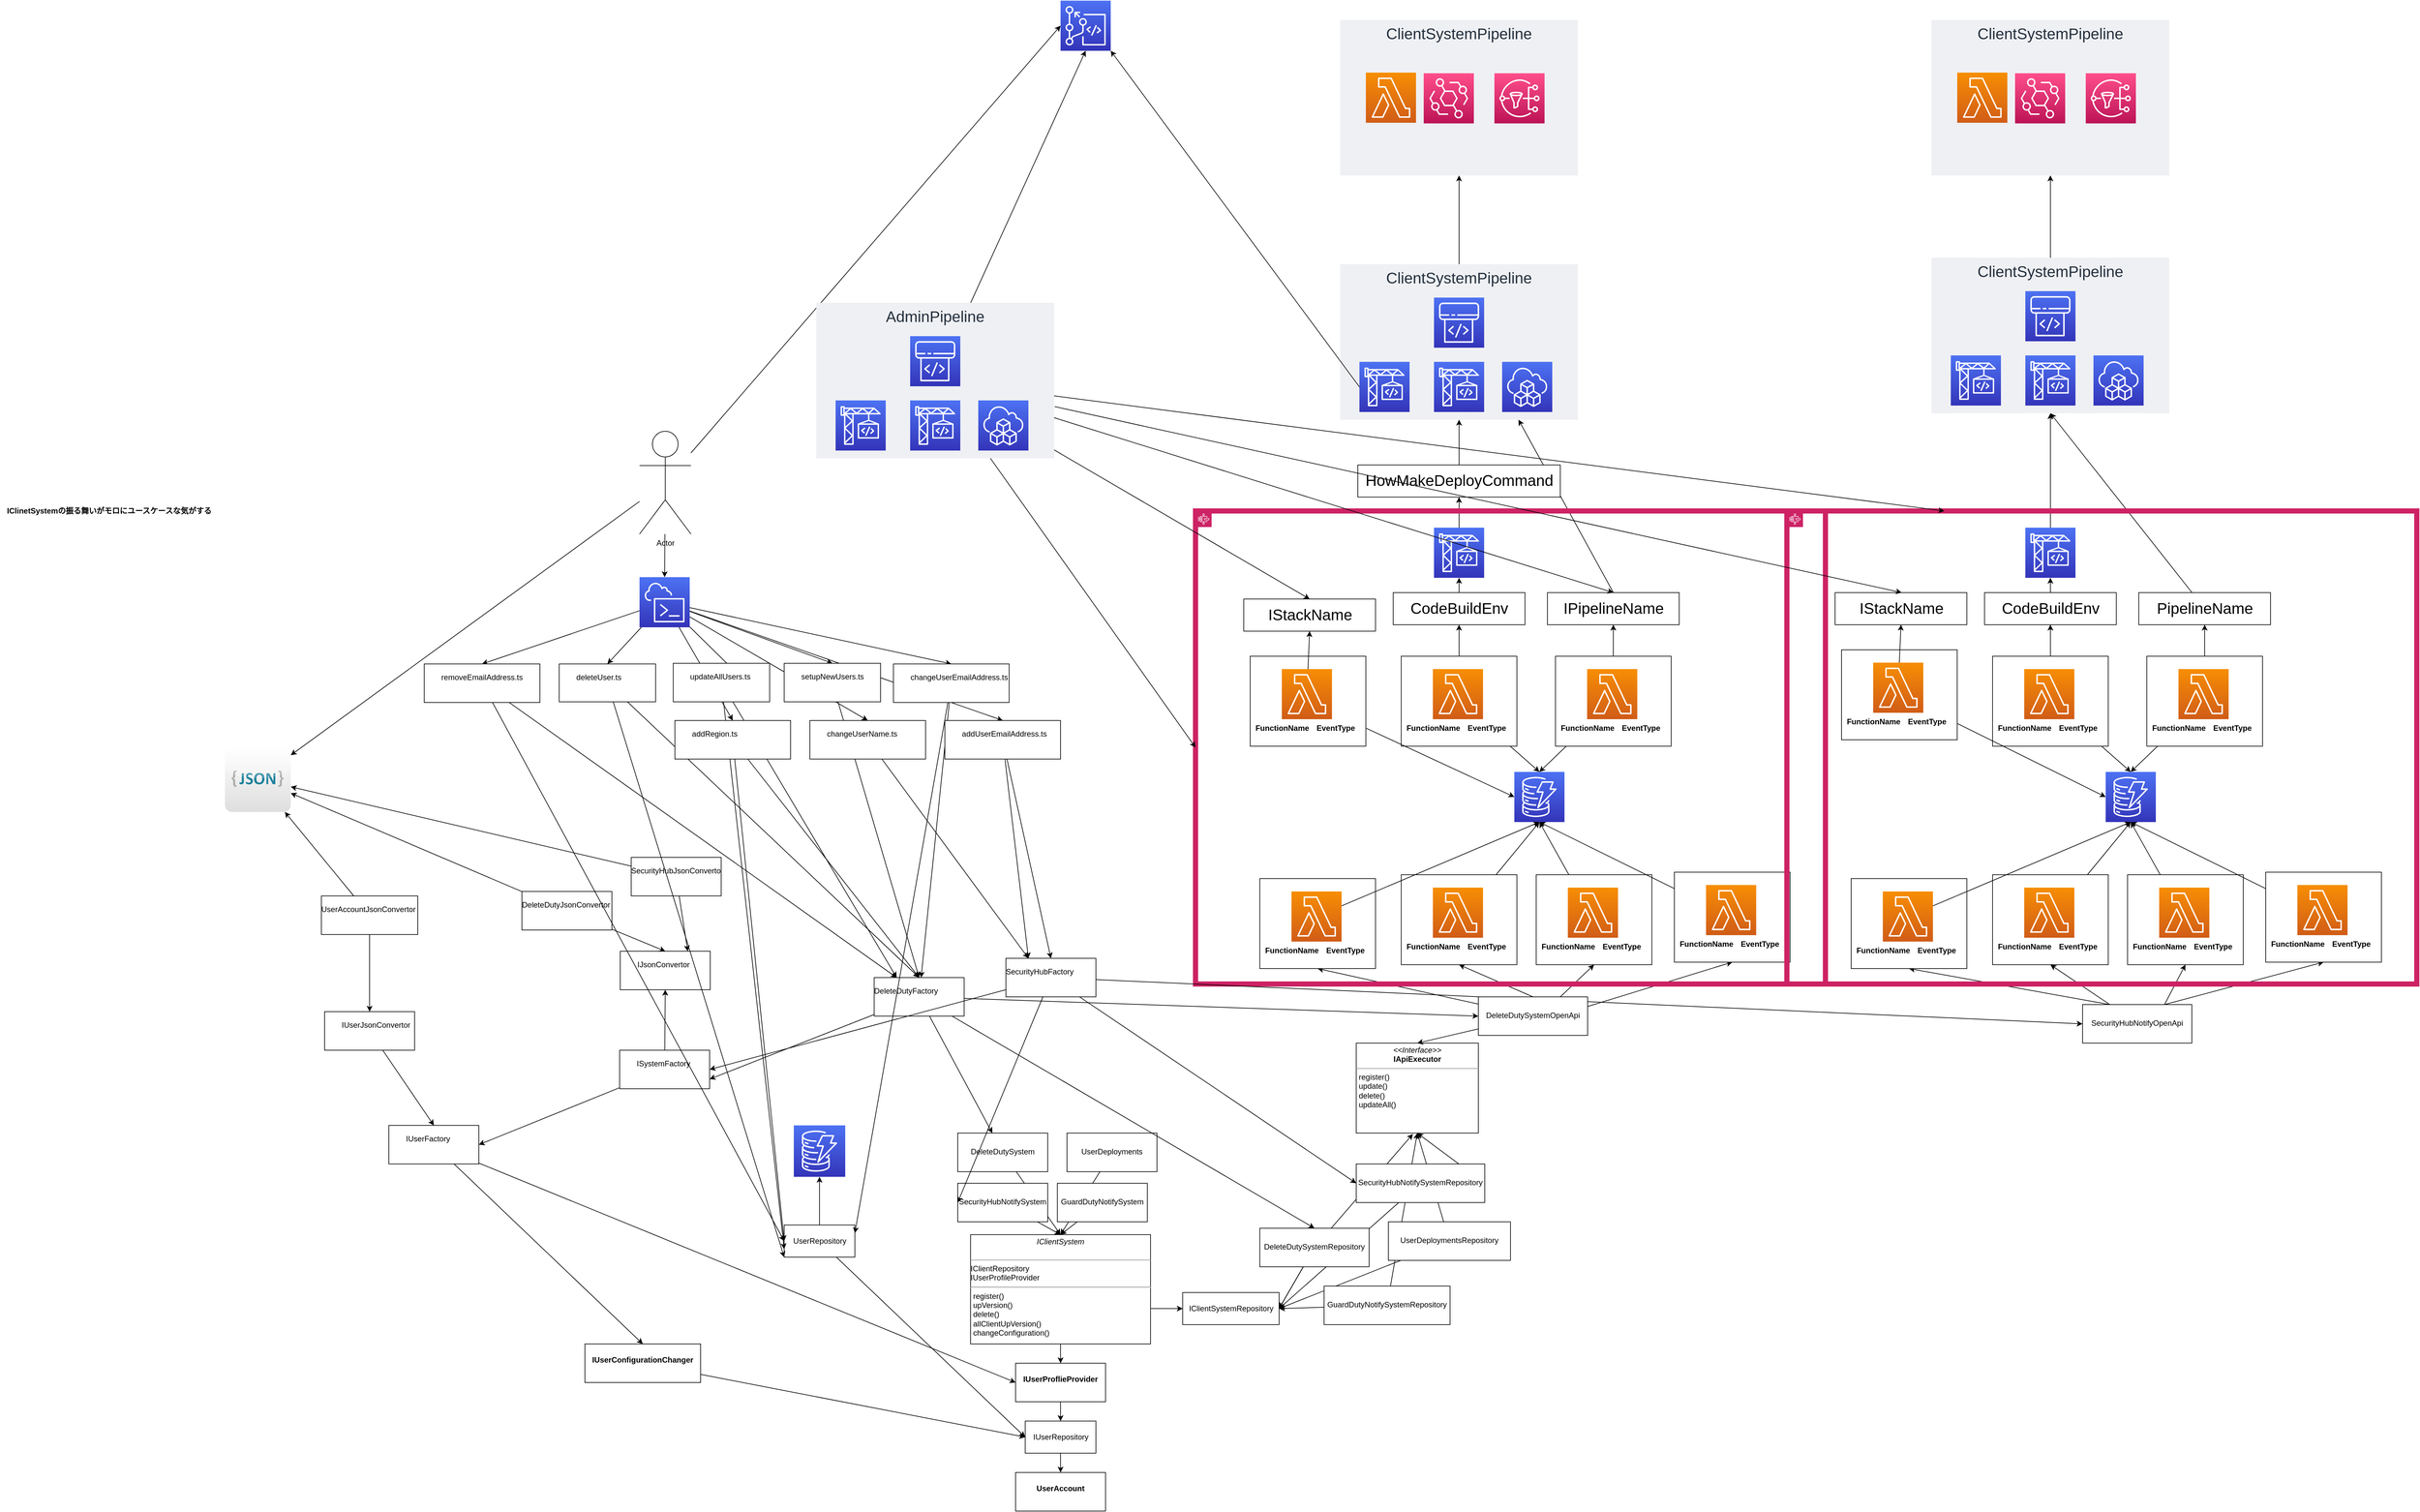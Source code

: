 <mxfile>
    <diagram id="-E6Y7rPpeODkeaPTnm1P" name="Page-1">
        <mxGraphModel dx="3823" dy="3667" grid="1" gridSize="10" guides="1" tooltips="1" connect="1" arrows="1" fold="1" page="1" pageScale="1" pageWidth="827" pageHeight="1169" math="0" shadow="0">
            <root>
                <mxCell id="0"/>
                <mxCell id="1" parent="0"/>
                <mxCell id="6" style="edgeStyle=none;html=1;entryX=0.5;entryY=0;entryDx=0;entryDy=0;" edge="1" parent="1" source="5" target="7">
                    <mxGeometry relative="1" as="geometry">
                        <mxPoint x="310" y="200" as="targetPoint"/>
                    </mxGeometry>
                </mxCell>
                <mxCell id="5" value="IUserRepository" style="html=1;" vertex="1" parent="1">
                    <mxGeometry x="255" y="120" width="110" height="50" as="geometry"/>
                </mxCell>
                <mxCell id="7" value="&lt;p style=&quot;margin: 0px ; margin-top: 4px ; text-align: center&quot;&gt;&lt;br&gt;&lt;b&gt;UserAccount&lt;/b&gt;&lt;/p&gt;&lt;p style=&quot;margin: 0px ; margin-top: 4px ; text-align: center&quot;&gt;&lt;b&gt;&lt;br&gt;&lt;/b&gt;&lt;/p&gt;" style="verticalAlign=top;align=left;overflow=fill;fontSize=12;fontFamily=Helvetica;html=1;" vertex="1" parent="1">
                    <mxGeometry x="240" y="200" width="140" height="60" as="geometry"/>
                </mxCell>
                <mxCell id="9" style="edgeStyle=none;html=1;entryX=0.5;entryY=0;entryDx=0;entryDy=0;" edge="1" parent="1" source="8" target="5">
                    <mxGeometry relative="1" as="geometry"/>
                </mxCell>
                <mxCell id="8" value="&lt;p style=&quot;margin: 0px ; margin-top: 4px ; text-align: center&quot;&gt;&lt;br&gt;&lt;b&gt;IUserProflieProvider&lt;/b&gt;&lt;/p&gt;" style="verticalAlign=top;align=left;overflow=fill;fontSize=12;fontFamily=Helvetica;html=1;" vertex="1" parent="1">
                    <mxGeometry x="240" y="30" width="140" height="60" as="geometry"/>
                </mxCell>
                <mxCell id="11" style="edgeStyle=none;html=1;entryX=0;entryY=0.5;entryDx=0;entryDy=0;" edge="1" parent="1" source="10" target="5">
                    <mxGeometry relative="1" as="geometry"/>
                </mxCell>
                <mxCell id="362" style="edgeStyle=none;html=1;fontSize=19;" edge="1" parent="1" source="10" target="361">
                    <mxGeometry relative="1" as="geometry"/>
                </mxCell>
                <mxCell id="10" value="UserRepository" style="html=1;" vertex="1" parent="1">
                    <mxGeometry x="-120.0" y="-185" width="110" height="50" as="geometry"/>
                </mxCell>
                <mxCell id="14" style="edgeStyle=none;html=1;exitX=0.5;exitY=1;exitDx=0;exitDy=0;" edge="1" parent="1" source="37" target="8">
                    <mxGeometry relative="1" as="geometry">
                        <mxPoint x="310.0" y="-30" as="sourcePoint"/>
                    </mxGeometry>
                </mxCell>
                <mxCell id="15" style="edgeStyle=none;html=1;exitX=1;exitY=0.5;exitDx=0;exitDy=0;entryX=0;entryY=0.5;entryDx=0;entryDy=0;" edge="1" parent="1" target="13">
                    <mxGeometry relative="1" as="geometry">
                        <mxPoint x="365.0" y="-55" as="sourcePoint"/>
                    </mxGeometry>
                </mxCell>
                <mxCell id="13" value="IClientSystemRepository" style="html=1;" vertex="1" parent="1">
                    <mxGeometry x="500" y="-80" width="150" height="50" as="geometry"/>
                </mxCell>
                <mxCell id="17" style="edgeStyle=none;html=1;entryX=0.5;entryY=0;entryDx=0;entryDy=0;" edge="1" parent="1" source="16" target="37">
                    <mxGeometry relative="1" as="geometry">
                        <mxPoint x="310.0" y="-80" as="targetPoint"/>
                    </mxGeometry>
                </mxCell>
                <mxCell id="19" style="edgeStyle=none;html=1;entryX=0.5;entryY=0;entryDx=0;entryDy=0;" edge="1" parent="1" source="18" target="37">
                    <mxGeometry relative="1" as="geometry">
                        <mxPoint x="310.0" y="-80" as="targetPoint"/>
                    </mxGeometry>
                </mxCell>
                <mxCell id="21" style="edgeStyle=none;html=1;entryX=0.5;entryY=0;entryDx=0;entryDy=0;" edge="1" parent="1" source="20" target="37">
                    <mxGeometry relative="1" as="geometry">
                        <mxPoint x="310.0" y="-80" as="targetPoint"/>
                    </mxGeometry>
                </mxCell>
                <mxCell id="20" value="&lt;p style=&quot;margin: 0px ; margin-top: 4px ; text-align: center&quot;&gt;&lt;br&gt;&lt;/p&gt;&lt;p style=&quot;margin: 0px ; margin-top: 4px ; text-align: center&quot;&gt;UserDeployments&lt;/p&gt;" style="verticalAlign=top;align=left;overflow=fill;fontSize=12;fontFamily=Helvetica;html=1;" vertex="1" parent="1">
                    <mxGeometry x="320" y="-328" width="140" height="60" as="geometry"/>
                </mxCell>
                <mxCell id="23" style="edgeStyle=none;html=1;entryX=0.5;entryY=0;entryDx=0;entryDy=0;" edge="1" parent="1" source="22" target="37">
                    <mxGeometry relative="1" as="geometry">
                        <mxPoint x="310.0" y="-80" as="targetPoint"/>
                    </mxGeometry>
                </mxCell>
                <mxCell id="22" value="&lt;p style=&quot;margin: 0px ; margin-top: 4px ; text-align: center&quot;&gt;&lt;br&gt;&lt;/p&gt;&lt;p style=&quot;margin: 0px ; margin-top: 4px ; text-align: center&quot;&gt;DeleteDutySystem&lt;/p&gt;" style="verticalAlign=top;align=left;overflow=fill;fontSize=12;fontFamily=Helvetica;html=1;" vertex="1" parent="1">
                    <mxGeometry x="150" y="-328" width="140" height="60" as="geometry"/>
                </mxCell>
                <mxCell id="29" style="edgeStyle=none;html=1;entryX=1;entryY=0.5;entryDx=0;entryDy=0;startArrow=none;" edge="1" parent="1" source="27" target="13">
                    <mxGeometry relative="1" as="geometry"/>
                </mxCell>
                <mxCell id="45" style="edgeStyle=none;html=1;entryX=1;entryY=0.5;entryDx=0;entryDy=0;" edge="1" parent="1" source="24" target="13">
                    <mxGeometry relative="1" as="geometry"/>
                </mxCell>
                <mxCell id="52" style="edgeStyle=none;html=1;exitX=1;exitY=0.5;exitDx=0;exitDy=0;entryX=0.5;entryY=1;entryDx=0;entryDy=0;" edge="1" parent="1" source="24" target="62">
                    <mxGeometry relative="1" as="geometry">
                        <mxPoint x="1040" y="-307" as="targetPoint"/>
                    </mxGeometry>
                </mxCell>
                <mxCell id="30" style="edgeStyle=none;html=1;entryX=1;entryY=0.5;entryDx=0;entryDy=0;" edge="1" parent="1" source="25" target="13">
                    <mxGeometry relative="1" as="geometry"/>
                </mxCell>
                <mxCell id="31" style="edgeStyle=none;html=1;entryX=1;entryY=0.5;entryDx=0;entryDy=0;" edge="1" parent="1" source="26" target="13">
                    <mxGeometry relative="1" as="geometry"/>
                </mxCell>
                <mxCell id="54" style="edgeStyle=none;html=1;entryX=0.5;entryY=1;entryDx=0;entryDy=0;" edge="1" parent="1" source="25" target="62">
                    <mxGeometry relative="1" as="geometry">
                        <mxPoint x="1260" y="-119" as="targetPoint"/>
                    </mxGeometry>
                </mxCell>
                <mxCell id="25" value="&lt;p style=&quot;margin: 0px ; margin-top: 4px ; text-align: center&quot;&gt;&lt;br&gt;&lt;/p&gt;&lt;p style=&quot;margin: 0px ; margin-top: 4px ; text-align: center&quot;&gt;GuardDutyNotifySystemRepository&lt;/p&gt;" style="verticalAlign=top;align=left;overflow=fill;fontSize=12;fontFamily=Helvetica;html=1;" vertex="1" parent="1">
                    <mxGeometry x="720" y="-90" width="196" height="60" as="geometry"/>
                </mxCell>
                <mxCell id="151" style="edgeStyle=none;html=1;entryX=0.5;entryY=1;entryDx=0;entryDy=0;" edge="1" parent="1" source="26" target="62">
                    <mxGeometry relative="1" as="geometry"/>
                </mxCell>
                <mxCell id="26" value="&lt;p style=&quot;margin: 0px ; margin-top: 4px ; text-align: center&quot;&gt;&lt;br&gt;&lt;/p&gt;&lt;p style=&quot;margin: 0px ; margin-top: 4px ; text-align: center&quot;&gt;UserDeploymentsRepository&lt;/p&gt;" style="verticalAlign=top;align=left;overflow=fill;fontSize=12;fontFamily=Helvetica;html=1;" vertex="1" parent="1">
                    <mxGeometry x="820" y="-190" width="190" height="60" as="geometry"/>
                </mxCell>
                <mxCell id="28" style="edgeStyle=none;html=1;entryX=1;entryY=0.5;entryDx=0;entryDy=0;" edge="1" parent="1" source="27" target="13">
                    <mxGeometry relative="1" as="geometry"/>
                </mxCell>
                <mxCell id="32" value="IClinetSystemの振る舞いがモロにユースケースな気がする" style="text;align=center;fontStyle=1;verticalAlign=middle;spacingLeft=3;spacingRight=3;strokeColor=none;rotatable=0;points=[[0,0.5],[1,0.5]];portConstraint=eastwest;" vertex="1" parent="1">
                    <mxGeometry x="-1340" y="-1310" width="340" height="26" as="geometry"/>
                </mxCell>
                <mxCell id="37" value="&lt;p style=&quot;margin: 0px ; margin-top: 4px ; text-align: center&quot;&gt;&lt;i&gt;IClientSystem&lt;/i&gt;&lt;/p&gt;&lt;br&gt;&lt;hr size=&quot;1&quot;&gt;IClientRepository&lt;br&gt;IUserProfileProvider&lt;br&gt;&lt;hr&gt;&lt;p style=&quot;margin: 0px ; margin-left: 4px&quot;&gt;&lt;span&gt;register()&lt;/span&gt;&lt;br&gt;&lt;/p&gt;&lt;p style=&quot;margin: 0px ; margin-left: 4px&quot;&gt;upVersion()&lt;/p&gt;&lt;p style=&quot;margin: 0px ; margin-left: 4px&quot;&gt;delete()&lt;/p&gt;&lt;p style=&quot;margin: 0px ; margin-left: 4px&quot;&gt;allClientUpVersion()&lt;/p&gt;&lt;p style=&quot;margin: 0px ; margin-left: 4px&quot;&gt;changeConfiguration()&lt;/p&gt;" style="verticalAlign=top;align=left;overflow=fill;fontSize=12;fontFamily=Helvetica;html=1;" vertex="1" parent="1">
                    <mxGeometry x="170" y="-170" width="280" height="170" as="geometry"/>
                </mxCell>
                <mxCell id="39" style="edgeStyle=none;html=1;entryX=0;entryY=0.5;entryDx=0;entryDy=0;" edge="1" parent="1" source="38" target="5">
                    <mxGeometry relative="1" as="geometry"/>
                </mxCell>
                <mxCell id="38" value="&lt;p style=&quot;margin: 0px ; margin-top: 4px ; text-align: center&quot;&gt;&lt;br&gt;&lt;b&gt;IUserConfigurationChanger&lt;/b&gt;&lt;/p&gt;" style="verticalAlign=top;align=left;overflow=fill;fontSize=12;fontFamily=Helvetica;html=1;" vertex="1" parent="1">
                    <mxGeometry x="-430" width="180" height="60" as="geometry"/>
                </mxCell>
                <mxCell id="56" style="edgeStyle=none;html=1;entryX=0.464;entryY=1.01;entryDx=0;entryDy=0;entryPerimeter=0;" edge="1" parent="1" source="27" target="62">
                    <mxGeometry relative="1" as="geometry">
                        <mxPoint x="725" y="-290" as="targetPoint"/>
                    </mxGeometry>
                </mxCell>
                <mxCell id="27" value="&lt;p style=&quot;margin: 0px ; margin-top: 4px ; text-align: center&quot;&gt;&lt;br&gt;&lt;/p&gt;&lt;p style=&quot;margin: 0px ; margin-top: 4px ; text-align: center&quot;&gt;DeleteDutySystemRepository&lt;/p&gt;" style="verticalAlign=top;align=left;overflow=fill;fontSize=12;fontFamily=Helvetica;html=1;" vertex="1" parent="1">
                    <mxGeometry x="620" y="-180" width="170" height="60" as="geometry"/>
                </mxCell>
                <mxCell id="16" value="&lt;p style=&quot;margin: 0px ; margin-top: 4px ; text-align: center&quot;&gt;&lt;br&gt;&lt;/p&gt;&lt;p style=&quot;margin: 0px ; margin-top: 4px ; text-align: center&quot;&gt;SecurityHubNotifySystem&lt;/p&gt;" style="verticalAlign=top;align=left;overflow=fill;fontSize=12;fontFamily=Helvetica;html=1;" vertex="1" parent="1">
                    <mxGeometry x="150" y="-250" width="140" height="60" as="geometry"/>
                </mxCell>
                <mxCell id="18" value="&lt;p style=&quot;margin: 0px ; margin-top: 4px ; text-align: center&quot;&gt;&lt;br&gt;&lt;/p&gt;&lt;p style=&quot;margin: 0px ; margin-top: 4px ; text-align: center&quot;&gt;GuardDutyNotifySystem&lt;/p&gt;" style="verticalAlign=top;align=left;overflow=fill;fontSize=12;fontFamily=Helvetica;html=1;" vertex="1" parent="1">
                    <mxGeometry x="305" y="-250" width="140" height="60" as="geometry"/>
                </mxCell>
                <mxCell id="62" value="&lt;p style=&quot;margin: 0px ; margin-top: 4px ; text-align: center&quot;&gt;&lt;i&gt;&amp;lt;&amp;lt;Interface&amp;gt;&amp;gt;&lt;/i&gt;&lt;br&gt;&lt;b&gt;IApiExecutor&lt;/b&gt;&lt;/p&gt;&lt;hr size=&quot;1&quot;&gt;&lt;p style=&quot;margin: 0px ; margin-left: 4px&quot;&gt;register()&lt;/p&gt;&lt;p style=&quot;margin: 0px ; margin-left: 4px&quot;&gt;update()&lt;/p&gt;&lt;p style=&quot;margin: 0px ; margin-left: 4px&quot;&gt;delete()&lt;/p&gt;&lt;p style=&quot;margin: 0px ; margin-left: 4px&quot;&gt;updateAll()&lt;br&gt;&lt;br&gt;&lt;/p&gt;" style="verticalAlign=top;align=left;overflow=fill;fontSize=12;fontFamily=Helvetica;html=1;" vertex="1" parent="1">
                    <mxGeometry x="770" y="-468" width="190" height="140" as="geometry"/>
                </mxCell>
                <mxCell id="24" value="&lt;p style=&quot;margin: 0px ; margin-top: 4px ; text-align: center&quot;&gt;&lt;br&gt;&lt;/p&gt;&lt;p style=&quot;margin: 0px ; margin-top: 4px ; text-align: center&quot;&gt;SecurityHubNotifySystemRepository&lt;/p&gt;" style="verticalAlign=top;align=left;overflow=fill;fontSize=12;fontFamily=Helvetica;html=1;" vertex="1" parent="1">
                    <mxGeometry x="770" y="-280" width="200" height="60" as="geometry"/>
                </mxCell>
                <mxCell id="85" style="edgeStyle=none;html=1;entryX=0.5;entryY=0;entryDx=0;entryDy=0;" edge="1" parent="1" source="63" target="62">
                    <mxGeometry relative="1" as="geometry"/>
                </mxCell>
                <mxCell id="92" style="edgeStyle=none;html=1;entryX=0.5;entryY=1;entryDx=0;entryDy=0;" edge="1" parent="1" source="63" target="91">
                    <mxGeometry relative="1" as="geometry"/>
                </mxCell>
                <mxCell id="120" style="edgeStyle=none;html=1;exitX=0.5;exitY=0;exitDx=0;exitDy=0;entryX=0.5;entryY=1;entryDx=0;entryDy=0;" edge="1" parent="1" source="63" target="116">
                    <mxGeometry relative="1" as="geometry"/>
                </mxCell>
                <mxCell id="121" style="edgeStyle=none;html=1;exitX=0.75;exitY=0;exitDx=0;exitDy=0;entryX=0.5;entryY=1;entryDx=0;entryDy=0;" edge="1" parent="1" source="63" target="111">
                    <mxGeometry relative="1" as="geometry"/>
                </mxCell>
                <mxCell id="122" style="edgeStyle=none;html=1;exitX=1;exitY=0.25;exitDx=0;exitDy=0;entryX=0.5;entryY=1;entryDx=0;entryDy=0;" edge="1" parent="1" source="63" target="104">
                    <mxGeometry relative="1" as="geometry"/>
                </mxCell>
                <mxCell id="87" value="" style="group" vertex="1" connectable="0" parent="1">
                    <mxGeometry x="620" y="-704" width="180" height="120" as="geometry"/>
                </mxCell>
                <mxCell id="91" value="" style="rounded=0;whiteSpace=wrap;html=1;" vertex="1" parent="87">
                    <mxGeometry y="-20" width="180" height="140" as="geometry"/>
                </mxCell>
                <mxCell id="82" value="" style="sketch=0;points=[[0,0,0],[0.25,0,0],[0.5,0,0],[0.75,0,0],[1,0,0],[0,1,0],[0.25,1,0],[0.5,1,0],[0.75,1,0],[1,1,0],[0,0.25,0],[0,0.5,0],[0,0.75,0],[1,0.25,0],[1,0.5,0],[1,0.75,0]];outlineConnect=0;fontColor=#232F3E;gradientColor=#F78E04;gradientDirection=north;fillColor=#D05C17;strokeColor=#ffffff;dashed=0;verticalLabelPosition=bottom;verticalAlign=top;align=center;html=1;fontSize=12;fontStyle=0;aspect=fixed;shape=mxgraph.aws4.resourceIcon;resIcon=mxgraph.aws4.lambda;" vertex="1" parent="87">
                    <mxGeometry x="49.25" width="78" height="78" as="geometry"/>
                </mxCell>
                <mxCell id="83" value="FunctionName" style="text;align=center;fontStyle=1;verticalAlign=middle;spacingLeft=3;spacingRight=3;strokeColor=none;rotatable=0;points=[[0,0.5],[1,0.5]];portConstraint=eastwest;" vertex="1" parent="87">
                    <mxGeometry y="78" width="100" height="26" as="geometry"/>
                </mxCell>
                <mxCell id="84" value="EventType" style="text;align=center;fontStyle=1;verticalAlign=middle;spacingLeft=3;spacingRight=3;strokeColor=none;rotatable=0;points=[[0,0.5],[1,0.5]];portConstraint=eastwest;" vertex="1" parent="87">
                    <mxGeometry x="90" y="80" width="86.5" height="22" as="geometry"/>
                </mxCell>
                <mxCell id="103" value="" style="group" vertex="1" connectable="0" parent="1">
                    <mxGeometry x="1265" y="-714" width="180" height="120" as="geometry"/>
                </mxCell>
                <mxCell id="104" value="" style="rounded=0;whiteSpace=wrap;html=1;" vertex="1" parent="103">
                    <mxGeometry y="-20" width="180" height="140" as="geometry"/>
                </mxCell>
                <mxCell id="105" value="" style="sketch=0;points=[[0,0,0],[0.25,0,0],[0.5,0,0],[0.75,0,0],[1,0,0],[0,1,0],[0.25,1,0],[0.5,1,0],[0.75,1,0],[1,1,0],[0,0.25,0],[0,0.5,0],[0,0.75,0],[1,0.25,0],[1,0.5,0],[1,0.75,0]];outlineConnect=0;fontColor=#232F3E;gradientColor=#F78E04;gradientDirection=north;fillColor=#D05C17;strokeColor=#ffffff;dashed=0;verticalLabelPosition=bottom;verticalAlign=top;align=center;html=1;fontSize=12;fontStyle=0;aspect=fixed;shape=mxgraph.aws4.resourceIcon;resIcon=mxgraph.aws4.lambda;" vertex="1" parent="103">
                    <mxGeometry x="49.25" width="78" height="78" as="geometry"/>
                </mxCell>
                <mxCell id="106" value="FunctionName" style="text;align=center;fontStyle=1;verticalAlign=middle;spacingLeft=3;spacingRight=3;strokeColor=none;rotatable=0;points=[[0,0.5],[1,0.5]];portConstraint=eastwest;" vertex="1" parent="103">
                    <mxGeometry y="78" width="100" height="26" as="geometry"/>
                </mxCell>
                <mxCell id="107" value="EventType" style="text;align=center;fontStyle=1;verticalAlign=middle;spacingLeft=3;spacingRight=3;strokeColor=none;rotatable=0;points=[[0,0.5],[1,0.5]];portConstraint=eastwest;" vertex="1" parent="103">
                    <mxGeometry x="90" y="80" width="86.5" height="22" as="geometry"/>
                </mxCell>
                <mxCell id="110" value="" style="group" vertex="1" connectable="0" parent="1">
                    <mxGeometry x="1050" y="-710" width="180" height="120" as="geometry"/>
                </mxCell>
                <mxCell id="111" value="" style="rounded=0;whiteSpace=wrap;html=1;" vertex="1" parent="110">
                    <mxGeometry y="-20" width="180" height="140" as="geometry"/>
                </mxCell>
                <mxCell id="112" value="" style="sketch=0;points=[[0,0,0],[0.25,0,0],[0.5,0,0],[0.75,0,0],[1,0,0],[0,1,0],[0.25,1,0],[0.5,1,0],[0.75,1,0],[1,1,0],[0,0.25,0],[0,0.5,0],[0,0.75,0],[1,0.25,0],[1,0.5,0],[1,0.75,0]];outlineConnect=0;fontColor=#232F3E;gradientColor=#F78E04;gradientDirection=north;fillColor=#D05C17;strokeColor=#ffffff;dashed=0;verticalLabelPosition=bottom;verticalAlign=top;align=center;html=1;fontSize=12;fontStyle=0;aspect=fixed;shape=mxgraph.aws4.resourceIcon;resIcon=mxgraph.aws4.lambda;" vertex="1" parent="110">
                    <mxGeometry x="49.25" width="78" height="78" as="geometry"/>
                </mxCell>
                <mxCell id="113" value="FunctionName" style="text;align=center;fontStyle=1;verticalAlign=middle;spacingLeft=3;spacingRight=3;strokeColor=none;rotatable=0;points=[[0,0.5],[1,0.5]];portConstraint=eastwest;" vertex="1" parent="110">
                    <mxGeometry y="78" width="100" height="26" as="geometry"/>
                </mxCell>
                <mxCell id="114" value="EventType" style="text;align=center;fontStyle=1;verticalAlign=middle;spacingLeft=3;spacingRight=3;strokeColor=none;rotatable=0;points=[[0,0.5],[1,0.5]];portConstraint=eastwest;" vertex="1" parent="110">
                    <mxGeometry x="90" y="80" width="86.5" height="22" as="geometry"/>
                </mxCell>
                <mxCell id="115" value="" style="group" vertex="1" connectable="0" parent="1">
                    <mxGeometry x="840" y="-710" width="180" height="120" as="geometry"/>
                </mxCell>
                <mxCell id="116" value="" style="rounded=0;whiteSpace=wrap;html=1;" vertex="1" parent="115">
                    <mxGeometry y="-20" width="180" height="140" as="geometry"/>
                </mxCell>
                <mxCell id="117" value="" style="sketch=0;points=[[0,0,0],[0.25,0,0],[0.5,0,0],[0.75,0,0],[1,0,0],[0,1,0],[0.25,1,0],[0.5,1,0],[0.75,1,0],[1,1,0],[0,0.25,0],[0,0.5,0],[0,0.75,0],[1,0.25,0],[1,0.5,0],[1,0.75,0]];outlineConnect=0;fontColor=#232F3E;gradientColor=#F78E04;gradientDirection=north;fillColor=#D05C17;strokeColor=#ffffff;dashed=0;verticalLabelPosition=bottom;verticalAlign=top;align=center;html=1;fontSize=12;fontStyle=0;aspect=fixed;shape=mxgraph.aws4.resourceIcon;resIcon=mxgraph.aws4.lambda;" vertex="1" parent="115">
                    <mxGeometry x="49.25" width="78" height="78" as="geometry"/>
                </mxCell>
                <mxCell id="118" value="FunctionName" style="text;align=center;fontStyle=1;verticalAlign=middle;spacingLeft=3;spacingRight=3;strokeColor=none;rotatable=0;points=[[0,0.5],[1,0.5]];portConstraint=eastwest;" vertex="1" parent="115">
                    <mxGeometry y="78" width="100" height="26" as="geometry"/>
                </mxCell>
                <mxCell id="119" value="EventType" style="text;align=center;fontStyle=1;verticalAlign=middle;spacingLeft=3;spacingRight=3;strokeColor=none;rotatable=0;points=[[0,0.5],[1,0.5]];portConstraint=eastwest;" vertex="1" parent="115">
                    <mxGeometry x="90" y="80" width="86.5" height="22" as="geometry"/>
                </mxCell>
                <mxCell id="123" value="" style="sketch=0;points=[[0,0,0],[0.25,0,0],[0.5,0,0],[0.75,0,0],[1,0,0],[0,1,0],[0.25,1,0],[0.5,1,0],[0.75,1,0],[1,1,0],[0,0.25,0],[0,0.5,0],[0,0.75,0],[1,0.25,0],[1,0.5,0],[1,0.75,0]];outlineConnect=0;fontColor=#232F3E;gradientColor=#4D72F3;gradientDirection=north;fillColor=#3334B9;strokeColor=#ffffff;dashed=0;verticalLabelPosition=bottom;verticalAlign=top;align=center;html=1;fontSize=12;fontStyle=0;aspect=fixed;shape=mxgraph.aws4.resourceIcon;resIcon=mxgraph.aws4.dynamodb;" vertex="1" parent="1">
                    <mxGeometry x="1016" y="-890" width="78" height="78" as="geometry"/>
                </mxCell>
                <mxCell id="124" style="edgeStyle=none;html=1;entryX=0.5;entryY=1;entryDx=0;entryDy=0;entryPerimeter=0;" edge="1" parent="1" source="82" target="123">
                    <mxGeometry relative="1" as="geometry"/>
                </mxCell>
                <mxCell id="125" style="edgeStyle=none;html=1;entryX=0.5;entryY=1;entryDx=0;entryDy=0;entryPerimeter=0;" edge="1" parent="1" source="116" target="123">
                    <mxGeometry relative="1" as="geometry"/>
                </mxCell>
                <mxCell id="126" style="edgeStyle=none;html=1;entryX=0.5;entryY=1;entryDx=0;entryDy=0;entryPerimeter=0;" edge="1" parent="1" source="111" target="123">
                    <mxGeometry relative="1" as="geometry"/>
                </mxCell>
                <mxCell id="127" style="edgeStyle=none;html=1;entryX=0.5;entryY=1;entryDx=0;entryDy=0;entryPerimeter=0;" edge="1" parent="1" source="104" target="123">
                    <mxGeometry relative="1" as="geometry"/>
                </mxCell>
                <mxCell id="129" value="" style="group" vertex="1" connectable="0" parent="1">
                    <mxGeometry x="840" y="-1050" width="180" height="120" as="geometry"/>
                </mxCell>
                <mxCell id="130" value="" style="rounded=0;whiteSpace=wrap;html=1;" vertex="1" parent="129">
                    <mxGeometry y="-20" width="180" height="140" as="geometry"/>
                </mxCell>
                <mxCell id="131" value="" style="sketch=0;points=[[0,0,0],[0.25,0,0],[0.5,0,0],[0.75,0,0],[1,0,0],[0,1,0],[0.25,1,0],[0.5,1,0],[0.75,1,0],[1,1,0],[0,0.25,0],[0,0.5,0],[0,0.75,0],[1,0.25,0],[1,0.5,0],[1,0.75,0]];outlineConnect=0;fontColor=#232F3E;gradientColor=#F78E04;gradientDirection=north;fillColor=#D05C17;strokeColor=#ffffff;dashed=0;verticalLabelPosition=bottom;verticalAlign=top;align=center;html=1;fontSize=12;fontStyle=0;aspect=fixed;shape=mxgraph.aws4.resourceIcon;resIcon=mxgraph.aws4.lambda;" vertex="1" parent="129">
                    <mxGeometry x="49.25" width="78" height="78" as="geometry"/>
                </mxCell>
                <mxCell id="132" value="FunctionName" style="text;align=center;fontStyle=1;verticalAlign=middle;spacingLeft=3;spacingRight=3;strokeColor=none;rotatable=0;points=[[0,0.5],[1,0.5]];portConstraint=eastwest;" vertex="1" parent="129">
                    <mxGeometry y="78" width="100" height="26" as="geometry"/>
                </mxCell>
                <mxCell id="133" value="EventType" style="text;align=center;fontStyle=1;verticalAlign=middle;spacingLeft=3;spacingRight=3;strokeColor=none;rotatable=0;points=[[0,0.5],[1,0.5]];portConstraint=eastwest;" vertex="1" parent="129">
                    <mxGeometry x="90" y="80" width="86.5" height="22" as="geometry"/>
                </mxCell>
                <mxCell id="134" style="edgeStyle=none;html=1;entryX=0.5;entryY=0;entryDx=0;entryDy=0;entryPerimeter=0;" edge="1" parent="1" source="130" target="123">
                    <mxGeometry relative="1" as="geometry"/>
                </mxCell>
                <mxCell id="135" value="" style="group" vertex="1" connectable="0" parent="1">
                    <mxGeometry x="1080" y="-1050" width="180" height="120" as="geometry"/>
                </mxCell>
                <mxCell id="136" value="" style="rounded=0;whiteSpace=wrap;html=1;" vertex="1" parent="135">
                    <mxGeometry y="-20" width="180" height="140" as="geometry"/>
                </mxCell>
                <mxCell id="137" value="" style="sketch=0;points=[[0,0,0],[0.25,0,0],[0.5,0,0],[0.75,0,0],[1,0,0],[0,1,0],[0.25,1,0],[0.5,1,0],[0.75,1,0],[1,1,0],[0,0.25,0],[0,0.5,0],[0,0.75,0],[1,0.25,0],[1,0.5,0],[1,0.75,0]];outlineConnect=0;fontColor=#232F3E;gradientColor=#F78E04;gradientDirection=north;fillColor=#D05C17;strokeColor=#ffffff;dashed=0;verticalLabelPosition=bottom;verticalAlign=top;align=center;html=1;fontSize=12;fontStyle=0;aspect=fixed;shape=mxgraph.aws4.resourceIcon;resIcon=mxgraph.aws4.lambda;" vertex="1" parent="135">
                    <mxGeometry x="49.25" width="78" height="78" as="geometry"/>
                </mxCell>
                <mxCell id="138" value="FunctionName" style="text;align=center;fontStyle=1;verticalAlign=middle;spacingLeft=3;spacingRight=3;strokeColor=none;rotatable=0;points=[[0,0.5],[1,0.5]];portConstraint=eastwest;" vertex="1" parent="135">
                    <mxGeometry y="78" width="100" height="26" as="geometry"/>
                </mxCell>
                <mxCell id="139" value="EventType" style="text;align=center;fontStyle=1;verticalAlign=middle;spacingLeft=3;spacingRight=3;strokeColor=none;rotatable=0;points=[[0,0.5],[1,0.5]];portConstraint=eastwest;" vertex="1" parent="135">
                    <mxGeometry x="90" y="80" width="86.5" height="22" as="geometry"/>
                </mxCell>
                <mxCell id="140" style="edgeStyle=none;html=1;entryX=0.5;entryY=0;entryDx=0;entryDy=0;entryPerimeter=0;" edge="1" parent="1" source="136" target="123">
                    <mxGeometry relative="1" as="geometry"/>
                </mxCell>
                <mxCell id="142" value="" style="dashed=0;outlineConnect=0;html=1;align=center;labelPosition=center;verticalLabelPosition=bottom;verticalAlign=top;shape=mxgraph.webicons.json_2;gradientColor=#DFDEDE" vertex="1" parent="1">
                    <mxGeometry x="-990" y="-930" width="102.4" height="102.4" as="geometry"/>
                </mxCell>
                <mxCell id="146" style="edgeStyle=none;html=1;" edge="1" parent="1" source="143" target="142">
                    <mxGeometry relative="1" as="geometry"/>
                </mxCell>
                <mxCell id="184" style="edgeStyle=none;html=1;entryX=0;entryY=0.5;entryDx=0;entryDy=0;entryPerimeter=0;fontSize=24;" edge="1" parent="1" source="143" target="154">
                    <mxGeometry relative="1" as="geometry"/>
                </mxCell>
                <mxCell id="185" style="edgeStyle=none;html=1;entryX=0.5;entryY=0;entryDx=0;entryDy=0;entryPerimeter=0;fontSize=24;" edge="1" parent="1" source="143" target="156">
                    <mxGeometry relative="1" as="geometry"/>
                </mxCell>
                <mxCell id="143" value="Actor" style="shape=umlActor;verticalLabelPosition=bottom;verticalAlign=top;html=1;outlineConnect=0;" vertex="1" parent="1">
                    <mxGeometry x="-345" y="-1420" width="80" height="160" as="geometry"/>
                </mxCell>
                <mxCell id="154" value="" style="sketch=0;points=[[0,0,0],[0.25,0,0],[0.5,0,0],[0.75,0,0],[1,0,0],[0,1,0],[0.25,1,0],[0.5,1,0],[0.75,1,0],[1,1,0],[0,0.25,0],[0,0.5,0],[0,0.75,0],[1,0.25,0],[1,0.5,0],[1,0.75,0]];outlineConnect=0;fontColor=#232F3E;gradientColor=#4D72F3;gradientDirection=north;fillColor=#3334B9;strokeColor=#ffffff;dashed=0;verticalLabelPosition=bottom;verticalAlign=top;align=center;html=1;fontSize=12;fontStyle=0;aspect=fixed;shape=mxgraph.aws4.resourceIcon;resIcon=mxgraph.aws4.codecommit;" vertex="1" parent="1">
                    <mxGeometry x="310" y="-2090" width="78" height="78" as="geometry"/>
                </mxCell>
                <mxCell id="342" style="edgeStyle=none;html=1;entryX=0.5;entryY=0;entryDx=0;entryDy=0;fontSize=19;" edge="1" parent="1" source="156" target="341">
                    <mxGeometry relative="1" as="geometry"/>
                </mxCell>
                <mxCell id="343" style="edgeStyle=none;html=1;entryX=0.5;entryY=0;entryDx=0;entryDy=0;fontSize=19;" edge="1" parent="1" source="156" target="338">
                    <mxGeometry relative="1" as="geometry"/>
                </mxCell>
                <mxCell id="344" style="edgeStyle=none;html=1;entryX=0.617;entryY=0.15;entryDx=0;entryDy=0;entryPerimeter=0;fontSize=19;" edge="1" parent="1" source="156" target="337">
                    <mxGeometry relative="1" as="geometry"/>
                </mxCell>
                <mxCell id="345" style="edgeStyle=none;html=1;entryX=0.5;entryY=0;entryDx=0;entryDy=0;fontSize=19;" edge="1" parent="1" source="156" target="336">
                    <mxGeometry relative="1" as="geometry"/>
                </mxCell>
                <mxCell id="346" style="edgeStyle=none;html=1;entryX=0.5;entryY=0;entryDx=0;entryDy=0;fontSize=19;" edge="1" parent="1" source="156" target="339">
                    <mxGeometry relative="1" as="geometry"/>
                </mxCell>
                <mxCell id="347" style="edgeStyle=none;html=1;entryX=0.5;entryY=0;entryDx=0;entryDy=0;fontSize=19;" edge="1" parent="1" source="156" target="340">
                    <mxGeometry relative="1" as="geometry"/>
                </mxCell>
                <mxCell id="352" style="edgeStyle=none;html=1;entryX=0.5;entryY=0;entryDx=0;entryDy=0;fontSize=19;" edge="1" parent="1" source="156" target="351">
                    <mxGeometry relative="1" as="geometry"/>
                </mxCell>
                <mxCell id="354" style="edgeStyle=none;html=1;entryX=0.5;entryY=0;entryDx=0;entryDy=0;fontSize=19;" edge="1" parent="1" source="156" target="353">
                    <mxGeometry relative="1" as="geometry"/>
                </mxCell>
                <mxCell id="156" value="" style="sketch=0;points=[[0,0,0],[0.25,0,0],[0.5,0,0],[0.75,0,0],[1,0,0],[0,1,0],[0.25,1,0],[0.5,1,0],[0.75,1,0],[1,1,0],[0,0.25,0],[0,0.5,0],[0,0.75,0],[1,0.25,0],[1,0.5,0],[1,0.75,0]];outlineConnect=0;fontColor=#232F3E;gradientColor=#4D72F3;gradientDirection=north;fillColor=#3334B9;strokeColor=#ffffff;dashed=0;verticalLabelPosition=bottom;verticalAlign=top;align=center;html=1;fontSize=12;fontStyle=0;aspect=fixed;shape=mxgraph.aws4.resourceIcon;resIcon=mxgraph.aws4.cloudshell;" vertex="1" parent="1">
                    <mxGeometry x="-345" y="-1193" width="78" height="78" as="geometry"/>
                </mxCell>
                <mxCell id="165" value="" style="group" vertex="1" connectable="0" parent="1">
                    <mxGeometry x="745" y="-1680" width="370" height="242" as="geometry"/>
                </mxCell>
                <mxCell id="160" value="ClientSystemPipeline" style="fillColor=#EFF0F3;strokeColor=none;dashed=0;verticalAlign=top;fontStyle=0;fontColor=#232F3D;fontSize=24;" vertex="1" parent="165">
                    <mxGeometry width="370" height="242" as="geometry"/>
                </mxCell>
                <mxCell id="155" value="" style="sketch=0;points=[[0,0,0],[0.25,0,0],[0.5,0,0],[0.75,0,0],[1,0,0],[0,1,0],[0.25,1,0],[0.5,1,0],[0.75,1,0],[1,1,0],[0,0.25,0],[0,0.5,0],[0,0.75,0],[1,0.25,0],[1,0.5,0],[1,0.75,0]];outlineConnect=0;fontColor=#232F3E;gradientColor=#4D72F3;gradientDirection=north;fillColor=#3334B9;strokeColor=#ffffff;dashed=0;verticalLabelPosition=bottom;verticalAlign=top;align=center;html=1;fontSize=12;fontStyle=0;aspect=fixed;shape=mxgraph.aws4.resourceIcon;resIcon=mxgraph.aws4.codebuild;" vertex="1" parent="165">
                    <mxGeometry x="30" y="152" width="78" height="78" as="geometry"/>
                </mxCell>
                <mxCell id="161" value="" style="sketch=0;points=[[0,0,0],[0.25,0,0],[0.5,0,0],[0.75,0,0],[1,0,0],[0,1,0],[0.25,1,0],[0.5,1,0],[0.75,1,0],[1,1,0],[0,0.25,0],[0,0.5,0],[0,0.75,0],[1,0.25,0],[1,0.5,0],[1,0.75,0]];outlineConnect=0;fontColor=#232F3E;gradientColor=#4D72F3;gradientDirection=north;fillColor=#3334B9;strokeColor=#ffffff;dashed=0;verticalLabelPosition=bottom;verticalAlign=top;align=center;html=1;fontSize=12;fontStyle=0;aspect=fixed;shape=mxgraph.aws4.resourceIcon;resIcon=mxgraph.aws4.codepipeline;" vertex="1" parent="165">
                    <mxGeometry x="146" y="52" width="78" height="78" as="geometry"/>
                </mxCell>
                <mxCell id="162" value="" style="sketch=0;points=[[0,0,0],[0.25,0,0],[0.5,0,0],[0.75,0,0],[1,0,0],[0,1,0],[0.25,1,0],[0.5,1,0],[0.75,1,0],[1,1,0],[0,0.25,0],[0,0.5,0],[0,0.75,0],[1,0.25,0],[1,0.5,0],[1,0.75,0]];outlineConnect=0;fontColor=#232F3E;gradientColor=#4D72F3;gradientDirection=north;fillColor=#3334B9;strokeColor=#ffffff;dashed=0;verticalLabelPosition=bottom;verticalAlign=top;align=center;html=1;fontSize=12;fontStyle=0;aspect=fixed;shape=mxgraph.aws4.resourceIcon;resIcon=mxgraph.aws4.codebuild;" vertex="1" parent="165">
                    <mxGeometry x="146" y="152" width="78" height="78" as="geometry"/>
                </mxCell>
                <mxCell id="164" value="" style="sketch=0;points=[[0,0,0],[0.25,0,0],[0.5,0,0],[0.75,0,0],[1,0,0],[0,1,0],[0.25,1,0],[0.5,1,0],[0.75,1,0],[1,1,0],[0,0.25,0],[0,0.5,0],[0,0.75,0],[1,0.25,0],[1,0.5,0],[1,0.75,0]];outlineConnect=0;fontColor=#232F3E;gradientColor=#4D72F3;gradientDirection=north;fillColor=#3334B9;strokeColor=#ffffff;dashed=0;verticalLabelPosition=bottom;verticalAlign=top;align=center;html=1;fontSize=12;fontStyle=0;aspect=fixed;shape=mxgraph.aws4.resourceIcon;resIcon=mxgraph.aws4.cloud_development_kit;" vertex="1" parent="165">
                    <mxGeometry x="252" y="152" width="78" height="78" as="geometry"/>
                </mxCell>
                <mxCell id="170" style="edgeStyle=none;html=1;entryX=0.5;entryY=1;entryDx=0;entryDy=0;fontSize=24;" edge="1" parent="1" source="166" target="181">
                    <mxGeometry relative="1" as="geometry"/>
                </mxCell>
                <mxCell id="166" value="" style="sketch=0;points=[[0,0,0],[0.25,0,0],[0.5,0,0],[0.75,0,0],[1,0,0],[0,1,0],[0.25,1,0],[0.5,1,0],[0.75,1,0],[1,1,0],[0,0.25,0],[0,0.5,0],[0,0.75,0],[1,0.25,0],[1,0.5,0],[1,0.75,0]];outlineConnect=0;fontColor=#232F3E;gradientColor=#4D72F3;gradientDirection=north;fillColor=#3334B9;strokeColor=#ffffff;dashed=0;verticalLabelPosition=bottom;verticalAlign=top;align=center;html=1;fontSize=12;fontStyle=0;aspect=fixed;shape=mxgraph.aws4.resourceIcon;resIcon=mxgraph.aws4.codebuild;" vertex="1" parent="1">
                    <mxGeometry x="891" y="-1270" width="78" height="78" as="geometry"/>
                </mxCell>
                <mxCell id="174" style="edgeStyle=none;html=1;entryX=0.75;entryY=1;entryDx=0;entryDy=0;fontSize=24;exitX=0.5;exitY=0;exitDx=0;exitDy=0;" edge="1" parent="1" source="177" target="160">
                    <mxGeometry relative="1" as="geometry">
                        <mxPoint x="1139.327" y="-1169" as="sourcePoint"/>
                    </mxGeometry>
                </mxCell>
                <mxCell id="173" style="edgeStyle=none;html=1;entryX=0.5;entryY=1;entryDx=0;entryDy=0;fontSize=24;" edge="1" parent="1" source="136" target="177">
                    <mxGeometry relative="1" as="geometry">
                        <mxPoint x="1151.0" y="-1139" as="targetPoint"/>
                    </mxGeometry>
                </mxCell>
                <mxCell id="177" value="IPipelineName" style="html=1;fontSize=24;" vertex="1" parent="1">
                    <mxGeometry x="1067.5" y="-1169" width="205" height="50" as="geometry"/>
                </mxCell>
                <mxCell id="180" style="edgeStyle=none;html=1;entryX=0.5;entryY=1;entryDx=0;entryDy=0;entryPerimeter=0;fontSize=24;" edge="1" parent="1" source="178" target="166">
                    <mxGeometry relative="1" as="geometry"/>
                </mxCell>
                <mxCell id="178" value="CodeBuildEnv" style="html=1;fontSize=24;" vertex="1" parent="1">
                    <mxGeometry x="827.5" y="-1169" width="205" height="50" as="geometry"/>
                </mxCell>
                <mxCell id="179" style="edgeStyle=none;html=1;entryX=0.5;entryY=1;entryDx=0;entryDy=0;fontSize=24;" edge="1" parent="1" source="130" target="178">
                    <mxGeometry relative="1" as="geometry"/>
                </mxCell>
                <mxCell id="182" style="edgeStyle=none;html=1;entryX=0.5;entryY=1;entryDx=0;entryDy=0;fontSize=24;" edge="1" parent="1" source="181" target="160">
                    <mxGeometry relative="1" as="geometry"/>
                </mxCell>
                <mxCell id="181" value="HowMakeDeployCommand" style="html=1;fontSize=24;" vertex="1" parent="1">
                    <mxGeometry x="772.5" y="-1367.6" width="315" height="50" as="geometry"/>
                </mxCell>
                <mxCell id="183" style="edgeStyle=none;html=1;exitX=0;exitY=0.5;exitDx=0;exitDy=0;exitPerimeter=0;entryX=1;entryY=1;entryDx=0;entryDy=0;entryPerimeter=0;fontSize=24;" edge="1" parent="1" source="155" target="154">
                    <mxGeometry relative="1" as="geometry"/>
                </mxCell>
                <mxCell id="186" value="" style="group" vertex="1" connectable="0" parent="1">
                    <mxGeometry x="-70" y="-1620" width="370" height="242" as="geometry"/>
                </mxCell>
                <mxCell id="187" value="AdminPipeline" style="fillColor=#EFF0F3;strokeColor=none;dashed=0;verticalAlign=top;fontStyle=0;fontColor=#232F3D;fontSize=24;" vertex="1" parent="186">
                    <mxGeometry width="370" height="242" as="geometry"/>
                </mxCell>
                <mxCell id="188" value="" style="sketch=0;points=[[0,0,0],[0.25,0,0],[0.5,0,0],[0.75,0,0],[1,0,0],[0,1,0],[0.25,1,0],[0.5,1,0],[0.75,1,0],[1,1,0],[0,0.25,0],[0,0.5,0],[0,0.75,0],[1,0.25,0],[1,0.5,0],[1,0.75,0]];outlineConnect=0;fontColor=#232F3E;gradientColor=#4D72F3;gradientDirection=north;fillColor=#3334B9;strokeColor=#ffffff;dashed=0;verticalLabelPosition=bottom;verticalAlign=top;align=center;html=1;fontSize=12;fontStyle=0;aspect=fixed;shape=mxgraph.aws4.resourceIcon;resIcon=mxgraph.aws4.codebuild;" vertex="1" parent="186">
                    <mxGeometry x="30" y="152" width="78" height="78" as="geometry"/>
                </mxCell>
                <mxCell id="189" value="" style="sketch=0;points=[[0,0,0],[0.25,0,0],[0.5,0,0],[0.75,0,0],[1,0,0],[0,1,0],[0.25,1,0],[0.5,1,0],[0.75,1,0],[1,1,0],[0,0.25,0],[0,0.5,0],[0,0.75,0],[1,0.25,0],[1,0.5,0],[1,0.75,0]];outlineConnect=0;fontColor=#232F3E;gradientColor=#4D72F3;gradientDirection=north;fillColor=#3334B9;strokeColor=#ffffff;dashed=0;verticalLabelPosition=bottom;verticalAlign=top;align=center;html=1;fontSize=12;fontStyle=0;aspect=fixed;shape=mxgraph.aws4.resourceIcon;resIcon=mxgraph.aws4.codepipeline;" vertex="1" parent="186">
                    <mxGeometry x="146" y="52" width="78" height="78" as="geometry"/>
                </mxCell>
                <mxCell id="190" value="" style="sketch=0;points=[[0,0,0],[0.25,0,0],[0.5,0,0],[0.75,0,0],[1,0,0],[0,1,0],[0.25,1,0],[0.5,1,0],[0.75,1,0],[1,1,0],[0,0.25,0],[0,0.5,0],[0,0.75,0],[1,0.25,0],[1,0.5,0],[1,0.75,0]];outlineConnect=0;fontColor=#232F3E;gradientColor=#4D72F3;gradientDirection=north;fillColor=#3334B9;strokeColor=#ffffff;dashed=0;verticalLabelPosition=bottom;verticalAlign=top;align=center;html=1;fontSize=12;fontStyle=0;aspect=fixed;shape=mxgraph.aws4.resourceIcon;resIcon=mxgraph.aws4.codebuild;" vertex="1" parent="186">
                    <mxGeometry x="146" y="152" width="78" height="78" as="geometry"/>
                </mxCell>
                <mxCell id="191" value="" style="sketch=0;points=[[0,0,0],[0.25,0,0],[0.5,0,0],[0.75,0,0],[1,0,0],[0,1,0],[0.25,1,0],[0.5,1,0],[0.75,1,0],[1,1,0],[0,0.25,0],[0,0.5,0],[0,0.75,0],[1,0.25,0],[1,0.5,0],[1,0.75,0]];outlineConnect=0;fontColor=#232F3E;gradientColor=#4D72F3;gradientDirection=north;fillColor=#3334B9;strokeColor=#ffffff;dashed=0;verticalLabelPosition=bottom;verticalAlign=top;align=center;html=1;fontSize=12;fontStyle=0;aspect=fixed;shape=mxgraph.aws4.resourceIcon;resIcon=mxgraph.aws4.cloud_development_kit;" vertex="1" parent="186">
                    <mxGeometry x="252" y="152" width="78" height="78" as="geometry"/>
                </mxCell>
                <mxCell id="193" style="edgeStyle=none;html=1;entryX=0.5;entryY=1;entryDx=0;entryDy=0;entryPerimeter=0;fontSize=24;" edge="1" parent="1" source="187" target="154">
                    <mxGeometry relative="1" as="geometry"/>
                </mxCell>
                <mxCell id="194" value="" style="group" vertex="1" connectable="0" parent="1">
                    <mxGeometry x="745" y="-2060" width="370" height="242" as="geometry"/>
                </mxCell>
                <mxCell id="195" value="ClientSystemPipeline" style="fillColor=#EFF0F3;strokeColor=none;dashed=0;verticalAlign=top;fontStyle=0;fontColor=#232F3D;fontSize=24;" vertex="1" parent="194">
                    <mxGeometry width="370" height="242" as="geometry"/>
                </mxCell>
                <mxCell id="201" value="" style="sketch=0;points=[[0,0,0],[0.25,0,0],[0.5,0,0],[0.75,0,0],[1,0,0],[0,1,0],[0.25,1,0],[0.5,1,0],[0.75,1,0],[1,1,0],[0,0.25,0],[0,0.5,0],[0,0.75,0],[1,0.25,0],[1,0.5,0],[1,0.75,0]];outlineConnect=0;fontColor=#232F3E;gradientColor=#F78E04;gradientDirection=north;fillColor=#D05C17;strokeColor=#ffffff;dashed=0;verticalLabelPosition=bottom;verticalAlign=top;align=center;html=1;fontSize=12;fontStyle=0;aspect=fixed;shape=mxgraph.aws4.resourceIcon;resIcon=mxgraph.aws4.lambda;" vertex="1" parent="194">
                    <mxGeometry x="40" y="82" width="78" height="78" as="geometry"/>
                </mxCell>
                <mxCell id="203" value="" style="sketch=0;points=[[0,0,0],[0.25,0,0],[0.5,0,0],[0.75,0,0],[1,0,0],[0,1,0],[0.25,1,0],[0.5,1,0],[0.75,1,0],[1,1,0],[0,0.25,0],[0,0.5,0],[0,0.75,0],[1,0.25,0],[1,0.5,0],[1,0.75,0]];outlineConnect=0;fontColor=#232F3E;gradientColor=#FF4F8B;gradientDirection=north;fillColor=#BC1356;strokeColor=#ffffff;dashed=0;verticalLabelPosition=bottom;verticalAlign=top;align=center;html=1;fontSize=12;fontStyle=0;aspect=fixed;shape=mxgraph.aws4.resourceIcon;resIcon=mxgraph.aws4.eventbridge;" vertex="1" parent="194">
                    <mxGeometry x="130" y="83" width="78" height="78" as="geometry"/>
                </mxCell>
                <mxCell id="204" value="" style="sketch=0;points=[[0,0,0],[0.25,0,0],[0.5,0,0],[0.75,0,0],[1,0,0],[0,1,0],[0.25,1,0],[0.5,1,0],[0.75,1,0],[1,1,0],[0,0.25,0],[0,0.5,0],[0,0.75,0],[1,0.25,0],[1,0.5,0],[1,0.75,0]];outlineConnect=0;fontColor=#232F3E;gradientColor=#FF4F8B;gradientDirection=north;fillColor=#BC1356;strokeColor=#ffffff;dashed=0;verticalLabelPosition=bottom;verticalAlign=top;align=center;html=1;fontSize=12;fontStyle=0;aspect=fixed;shape=mxgraph.aws4.resourceIcon;resIcon=mxgraph.aws4.sns;" vertex="1" parent="194">
                    <mxGeometry x="240" y="83" width="78" height="78" as="geometry"/>
                </mxCell>
                <mxCell id="211" value="" style="points=[[0,0],[0.25,0],[0.5,0],[0.75,0],[1,0],[1,0.25],[1,0.5],[1,0.75],[1,1],[0.75,1],[0.5,1],[0.25,1],[0,1],[0,0.75],[0,0.5],[0,0.25]];outlineConnect=0;gradientColor=none;html=1;whiteSpace=wrap;fontSize=12;fontStyle=0;container=1;pointerEvents=0;collapsible=0;recursiveResize=0;shape=mxgraph.aws4.group;grIcon=mxgraph.aws4.group_aws_step_functions_workflow;strokeColor=#CD2264;fillColor=none;verticalAlign=top;align=left;spacingLeft=30;fontColor=#CD2264;dashed=0;strokeWidth=8;" vertex="1" parent="1">
                    <mxGeometry x="520" y="-1296" width="980" height="736" as="geometry"/>
                </mxCell>
                <mxCell id="280" value="" style="group" vertex="1" connectable="0" parent="211">
                    <mxGeometry x="85" y="246" width="180" height="120" as="geometry"/>
                </mxCell>
                <mxCell id="281" value="" style="rounded=0;whiteSpace=wrap;html=1;" vertex="1" parent="280">
                    <mxGeometry y="-20" width="180" height="140" as="geometry"/>
                </mxCell>
                <mxCell id="282" value="" style="sketch=0;points=[[0,0,0],[0.25,0,0],[0.5,0,0],[0.75,0,0],[1,0,0],[0,1,0],[0.25,1,0],[0.5,1,0],[0.75,1,0],[1,1,0],[0,0.25,0],[0,0.5,0],[0,0.75,0],[1,0.25,0],[1,0.5,0],[1,0.75,0]];outlineConnect=0;fontColor=#232F3E;gradientColor=#F78E04;gradientDirection=north;fillColor=#D05C17;strokeColor=#ffffff;dashed=0;verticalLabelPosition=bottom;verticalAlign=top;align=center;html=1;fontSize=12;fontStyle=0;aspect=fixed;shape=mxgraph.aws4.resourceIcon;resIcon=mxgraph.aws4.lambda;" vertex="1" parent="280">
                    <mxGeometry x="49.25" width="78" height="78" as="geometry"/>
                </mxCell>
                <mxCell id="283" value="FunctionName" style="text;align=center;fontStyle=1;verticalAlign=middle;spacingLeft=3;spacingRight=3;strokeColor=none;rotatable=0;points=[[0,0.5],[1,0.5]];portConstraint=eastwest;" vertex="1" parent="280">
                    <mxGeometry y="78" width="100" height="26" as="geometry"/>
                </mxCell>
                <mxCell id="284" value="EventType" style="text;align=center;fontStyle=1;verticalAlign=middle;spacingLeft=3;spacingRight=3;strokeColor=none;rotatable=0;points=[[0,0.5],[1,0.5]];portConstraint=eastwest;" vertex="1" parent="280">
                    <mxGeometry x="90" y="80" width="86.5" height="22" as="geometry"/>
                </mxCell>
                <mxCell id="286" value="IStackName" style="html=1;fontSize=24;" vertex="1" parent="211">
                    <mxGeometry x="75" y="137" width="205" height="50" as="geometry"/>
                </mxCell>
                <mxCell id="287" style="edgeStyle=none;html=1;entryX=0.5;entryY=1;entryDx=0;entryDy=0;fontSize=24;" edge="1" parent="211" source="282" target="286">
                    <mxGeometry relative="1" as="geometry"/>
                </mxCell>
                <mxCell id="212" style="edgeStyle=none;html=1;entryX=0;entryY=0.5;entryDx=0;entryDy=0;fontSize=24;" edge="1" parent="1" source="187" target="211">
                    <mxGeometry relative="1" as="geometry"/>
                </mxCell>
                <mxCell id="213" style="edgeStyle=none;html=1;entryX=0.5;entryY=1;entryDx=0;entryDy=0;exitX=0.25;exitY=0;exitDx=0;exitDy=0;" edge="1" parent="1" target="218" source="263">
                    <mxGeometry relative="1" as="geometry">
                        <mxPoint x="1880" y="-528.776" as="sourcePoint"/>
                    </mxGeometry>
                </mxCell>
                <mxCell id="214" style="edgeStyle=none;html=1;exitX=0.25;exitY=0;exitDx=0;exitDy=0;entryX=0.5;entryY=1;entryDx=0;entryDy=0;" edge="1" parent="1" target="233" source="263">
                    <mxGeometry relative="1" as="geometry">
                        <mxPoint x="1965" y="-540" as="sourcePoint"/>
                    </mxGeometry>
                </mxCell>
                <mxCell id="215" style="edgeStyle=none;html=1;exitX=0.75;exitY=0;exitDx=0;exitDy=0;entryX=0.5;entryY=1;entryDx=0;entryDy=0;" edge="1" parent="1" target="228" source="263">
                    <mxGeometry relative="1" as="geometry">
                        <mxPoint x="2007.5" y="-540" as="sourcePoint"/>
                    </mxGeometry>
                </mxCell>
                <mxCell id="216" style="edgeStyle=none;html=1;exitX=0.75;exitY=0;exitDx=0;exitDy=0;entryX=0.5;entryY=1;entryDx=0;entryDy=0;" edge="1" parent="1" target="223" source="263">
                    <mxGeometry relative="1" as="geometry">
                        <mxPoint x="2050" y="-525" as="sourcePoint"/>
                    </mxGeometry>
                </mxCell>
                <mxCell id="217" value="" style="group" vertex="1" connectable="0" parent="1">
                    <mxGeometry x="1540" y="-704" width="180" height="120" as="geometry"/>
                </mxCell>
                <mxCell id="218" value="" style="rounded=0;whiteSpace=wrap;html=1;" vertex="1" parent="217">
                    <mxGeometry y="-20" width="180" height="140" as="geometry"/>
                </mxCell>
                <mxCell id="219" value="" style="sketch=0;points=[[0,0,0],[0.25,0,0],[0.5,0,0],[0.75,0,0],[1,0,0],[0,1,0],[0.25,1,0],[0.5,1,0],[0.75,1,0],[1,1,0],[0,0.25,0],[0,0.5,0],[0,0.75,0],[1,0.25,0],[1,0.5,0],[1,0.75,0]];outlineConnect=0;fontColor=#232F3E;gradientColor=#F78E04;gradientDirection=north;fillColor=#D05C17;strokeColor=#ffffff;dashed=0;verticalLabelPosition=bottom;verticalAlign=top;align=center;html=1;fontSize=12;fontStyle=0;aspect=fixed;shape=mxgraph.aws4.resourceIcon;resIcon=mxgraph.aws4.lambda;" vertex="1" parent="217">
                    <mxGeometry x="49.25" width="78" height="78" as="geometry"/>
                </mxCell>
                <mxCell id="220" value="FunctionName" style="text;align=center;fontStyle=1;verticalAlign=middle;spacingLeft=3;spacingRight=3;strokeColor=none;rotatable=0;points=[[0,0.5],[1,0.5]];portConstraint=eastwest;" vertex="1" parent="217">
                    <mxGeometry y="78" width="100" height="26" as="geometry"/>
                </mxCell>
                <mxCell id="221" value="EventType" style="text;align=center;fontStyle=1;verticalAlign=middle;spacingLeft=3;spacingRight=3;strokeColor=none;rotatable=0;points=[[0,0.5],[1,0.5]];portConstraint=eastwest;" vertex="1" parent="217">
                    <mxGeometry x="90" y="80" width="86.5" height="22" as="geometry"/>
                </mxCell>
                <mxCell id="222" value="" style="group" vertex="1" connectable="0" parent="1">
                    <mxGeometry x="2185" y="-714" width="180" height="120" as="geometry"/>
                </mxCell>
                <mxCell id="223" value="" style="rounded=0;whiteSpace=wrap;html=1;" vertex="1" parent="222">
                    <mxGeometry y="-20" width="180" height="140" as="geometry"/>
                </mxCell>
                <mxCell id="224" value="" style="sketch=0;points=[[0,0,0],[0.25,0,0],[0.5,0,0],[0.75,0,0],[1,0,0],[0,1,0],[0.25,1,0],[0.5,1,0],[0.75,1,0],[1,1,0],[0,0.25,0],[0,0.5,0],[0,0.75,0],[1,0.25,0],[1,0.5,0],[1,0.75,0]];outlineConnect=0;fontColor=#232F3E;gradientColor=#F78E04;gradientDirection=north;fillColor=#D05C17;strokeColor=#ffffff;dashed=0;verticalLabelPosition=bottom;verticalAlign=top;align=center;html=1;fontSize=12;fontStyle=0;aspect=fixed;shape=mxgraph.aws4.resourceIcon;resIcon=mxgraph.aws4.lambda;" vertex="1" parent="222">
                    <mxGeometry x="49.25" width="78" height="78" as="geometry"/>
                </mxCell>
                <mxCell id="225" value="FunctionName" style="text;align=center;fontStyle=1;verticalAlign=middle;spacingLeft=3;spacingRight=3;strokeColor=none;rotatable=0;points=[[0,0.5],[1,0.5]];portConstraint=eastwest;" vertex="1" parent="222">
                    <mxGeometry y="78" width="100" height="26" as="geometry"/>
                </mxCell>
                <mxCell id="226" value="EventType" style="text;align=center;fontStyle=1;verticalAlign=middle;spacingLeft=3;spacingRight=3;strokeColor=none;rotatable=0;points=[[0,0.5],[1,0.5]];portConstraint=eastwest;" vertex="1" parent="222">
                    <mxGeometry x="90" y="80" width="86.5" height="22" as="geometry"/>
                </mxCell>
                <mxCell id="227" value="" style="group" vertex="1" connectable="0" parent="1">
                    <mxGeometry x="1970" y="-710" width="180" height="120" as="geometry"/>
                </mxCell>
                <mxCell id="228" value="" style="rounded=0;whiteSpace=wrap;html=1;" vertex="1" parent="227">
                    <mxGeometry y="-20" width="180" height="140" as="geometry"/>
                </mxCell>
                <mxCell id="229" value="" style="sketch=0;points=[[0,0,0],[0.25,0,0],[0.5,0,0],[0.75,0,0],[1,0,0],[0,1,0],[0.25,1,0],[0.5,1,0],[0.75,1,0],[1,1,0],[0,0.25,0],[0,0.5,0],[0,0.75,0],[1,0.25,0],[1,0.5,0],[1,0.75,0]];outlineConnect=0;fontColor=#232F3E;gradientColor=#F78E04;gradientDirection=north;fillColor=#D05C17;strokeColor=#ffffff;dashed=0;verticalLabelPosition=bottom;verticalAlign=top;align=center;html=1;fontSize=12;fontStyle=0;aspect=fixed;shape=mxgraph.aws4.resourceIcon;resIcon=mxgraph.aws4.lambda;" vertex="1" parent="227">
                    <mxGeometry x="49.25" width="78" height="78" as="geometry"/>
                </mxCell>
                <mxCell id="230" value="FunctionName" style="text;align=center;fontStyle=1;verticalAlign=middle;spacingLeft=3;spacingRight=3;strokeColor=none;rotatable=0;points=[[0,0.5],[1,0.5]];portConstraint=eastwest;" vertex="1" parent="227">
                    <mxGeometry y="78" width="100" height="26" as="geometry"/>
                </mxCell>
                <mxCell id="231" value="EventType" style="text;align=center;fontStyle=1;verticalAlign=middle;spacingLeft=3;spacingRight=3;strokeColor=none;rotatable=0;points=[[0,0.5],[1,0.5]];portConstraint=eastwest;" vertex="1" parent="227">
                    <mxGeometry x="90" y="80" width="86.5" height="22" as="geometry"/>
                </mxCell>
                <mxCell id="232" value="" style="group" vertex="1" connectable="0" parent="1">
                    <mxGeometry x="1760" y="-710" width="180" height="120" as="geometry"/>
                </mxCell>
                <mxCell id="233" value="" style="rounded=0;whiteSpace=wrap;html=1;" vertex="1" parent="232">
                    <mxGeometry y="-20" width="180" height="140" as="geometry"/>
                </mxCell>
                <mxCell id="234" value="" style="sketch=0;points=[[0,0,0],[0.25,0,0],[0.5,0,0],[0.75,0,0],[1,0,0],[0,1,0],[0.25,1,0],[0.5,1,0],[0.75,1,0],[1,1,0],[0,0.25,0],[0,0.5,0],[0,0.75,0],[1,0.25,0],[1,0.5,0],[1,0.75,0]];outlineConnect=0;fontColor=#232F3E;gradientColor=#F78E04;gradientDirection=north;fillColor=#D05C17;strokeColor=#ffffff;dashed=0;verticalLabelPosition=bottom;verticalAlign=top;align=center;html=1;fontSize=12;fontStyle=0;aspect=fixed;shape=mxgraph.aws4.resourceIcon;resIcon=mxgraph.aws4.lambda;" vertex="1" parent="232">
                    <mxGeometry x="49.25" width="78" height="78" as="geometry"/>
                </mxCell>
                <mxCell id="235" value="FunctionName" style="text;align=center;fontStyle=1;verticalAlign=middle;spacingLeft=3;spacingRight=3;strokeColor=none;rotatable=0;points=[[0,0.5],[1,0.5]];portConstraint=eastwest;" vertex="1" parent="232">
                    <mxGeometry y="78" width="100" height="26" as="geometry"/>
                </mxCell>
                <mxCell id="236" value="EventType" style="text;align=center;fontStyle=1;verticalAlign=middle;spacingLeft=3;spacingRight=3;strokeColor=none;rotatable=0;points=[[0,0.5],[1,0.5]];portConstraint=eastwest;" vertex="1" parent="232">
                    <mxGeometry x="90" y="80" width="86.5" height="22" as="geometry"/>
                </mxCell>
                <mxCell id="237" value="" style="sketch=0;points=[[0,0,0],[0.25,0,0],[0.5,0,0],[0.75,0,0],[1,0,0],[0,1,0],[0.25,1,0],[0.5,1,0],[0.75,1,0],[1,1,0],[0,0.25,0],[0,0.5,0],[0,0.75,0],[1,0.25,0],[1,0.5,0],[1,0.75,0]];outlineConnect=0;fontColor=#232F3E;gradientColor=#4D72F3;gradientDirection=north;fillColor=#3334B9;strokeColor=#ffffff;dashed=0;verticalLabelPosition=bottom;verticalAlign=top;align=center;html=1;fontSize=12;fontStyle=0;aspect=fixed;shape=mxgraph.aws4.resourceIcon;resIcon=mxgraph.aws4.dynamodb;" vertex="1" parent="1">
                    <mxGeometry x="1936" y="-890" width="78" height="78" as="geometry"/>
                </mxCell>
                <mxCell id="238" style="edgeStyle=none;html=1;entryX=0.5;entryY=1;entryDx=0;entryDy=0;entryPerimeter=0;" edge="1" parent="1" source="219" target="237">
                    <mxGeometry relative="1" as="geometry"/>
                </mxCell>
                <mxCell id="239" style="edgeStyle=none;html=1;entryX=0.5;entryY=1;entryDx=0;entryDy=0;entryPerimeter=0;" edge="1" parent="1" source="233" target="237">
                    <mxGeometry relative="1" as="geometry"/>
                </mxCell>
                <mxCell id="240" style="edgeStyle=none;html=1;entryX=0.5;entryY=1;entryDx=0;entryDy=0;entryPerimeter=0;" edge="1" parent="1" source="228" target="237">
                    <mxGeometry relative="1" as="geometry"/>
                </mxCell>
                <mxCell id="241" style="edgeStyle=none;html=1;entryX=0.5;entryY=1;entryDx=0;entryDy=0;entryPerimeter=0;" edge="1" parent="1" source="223" target="237">
                    <mxGeometry relative="1" as="geometry"/>
                </mxCell>
                <mxCell id="242" value="" style="group" vertex="1" connectable="0" parent="1">
                    <mxGeometry x="1760" y="-1050" width="180" height="120" as="geometry"/>
                </mxCell>
                <mxCell id="243" value="" style="rounded=0;whiteSpace=wrap;html=1;" vertex="1" parent="242">
                    <mxGeometry y="-20" width="180" height="140" as="geometry"/>
                </mxCell>
                <mxCell id="244" value="" style="sketch=0;points=[[0,0,0],[0.25,0,0],[0.5,0,0],[0.75,0,0],[1,0,0],[0,1,0],[0.25,1,0],[0.5,1,0],[0.75,1,0],[1,1,0],[0,0.25,0],[0,0.5,0],[0,0.75,0],[1,0.25,0],[1,0.5,0],[1,0.75,0]];outlineConnect=0;fontColor=#232F3E;gradientColor=#F78E04;gradientDirection=north;fillColor=#D05C17;strokeColor=#ffffff;dashed=0;verticalLabelPosition=bottom;verticalAlign=top;align=center;html=1;fontSize=12;fontStyle=0;aspect=fixed;shape=mxgraph.aws4.resourceIcon;resIcon=mxgraph.aws4.lambda;" vertex="1" parent="242">
                    <mxGeometry x="49.25" width="78" height="78" as="geometry"/>
                </mxCell>
                <mxCell id="245" value="FunctionName" style="text;align=center;fontStyle=1;verticalAlign=middle;spacingLeft=3;spacingRight=3;strokeColor=none;rotatable=0;points=[[0,0.5],[1,0.5]];portConstraint=eastwest;" vertex="1" parent="242">
                    <mxGeometry y="78" width="100" height="26" as="geometry"/>
                </mxCell>
                <mxCell id="246" value="EventType" style="text;align=center;fontStyle=1;verticalAlign=middle;spacingLeft=3;spacingRight=3;strokeColor=none;rotatable=0;points=[[0,0.5],[1,0.5]];portConstraint=eastwest;" vertex="1" parent="242">
                    <mxGeometry x="90" y="80" width="86.5" height="22" as="geometry"/>
                </mxCell>
                <mxCell id="247" style="edgeStyle=none;html=1;entryX=0.5;entryY=0;entryDx=0;entryDy=0;entryPerimeter=0;" edge="1" parent="1" source="243" target="237">
                    <mxGeometry relative="1" as="geometry"/>
                </mxCell>
                <mxCell id="248" value="" style="group" vertex="1" connectable="0" parent="1">
                    <mxGeometry x="2000" y="-1050" width="180" height="120" as="geometry"/>
                </mxCell>
                <mxCell id="249" value="" style="rounded=0;whiteSpace=wrap;html=1;" vertex="1" parent="248">
                    <mxGeometry y="-20" width="180" height="140" as="geometry"/>
                </mxCell>
                <mxCell id="250" value="" style="sketch=0;points=[[0,0,0],[0.25,0,0],[0.5,0,0],[0.75,0,0],[1,0,0],[0,1,0],[0.25,1,0],[0.5,1,0],[0.75,1,0],[1,1,0],[0,0.25,0],[0,0.5,0],[0,0.75,0],[1,0.25,0],[1,0.5,0],[1,0.75,0]];outlineConnect=0;fontColor=#232F3E;gradientColor=#F78E04;gradientDirection=north;fillColor=#D05C17;strokeColor=#ffffff;dashed=0;verticalLabelPosition=bottom;verticalAlign=top;align=center;html=1;fontSize=12;fontStyle=0;aspect=fixed;shape=mxgraph.aws4.resourceIcon;resIcon=mxgraph.aws4.lambda;" vertex="1" parent="248">
                    <mxGeometry x="49.25" width="78" height="78" as="geometry"/>
                </mxCell>
                <mxCell id="251" value="FunctionName" style="text;align=center;fontStyle=1;verticalAlign=middle;spacingLeft=3;spacingRight=3;strokeColor=none;rotatable=0;points=[[0,0.5],[1,0.5]];portConstraint=eastwest;" vertex="1" parent="248">
                    <mxGeometry y="78" width="100" height="26" as="geometry"/>
                </mxCell>
                <mxCell id="252" value="EventType" style="text;align=center;fontStyle=1;verticalAlign=middle;spacingLeft=3;spacingRight=3;strokeColor=none;rotatable=0;points=[[0,0.5],[1,0.5]];portConstraint=eastwest;" vertex="1" parent="248">
                    <mxGeometry x="90" y="80" width="86.5" height="22" as="geometry"/>
                </mxCell>
                <mxCell id="253" style="edgeStyle=none;html=1;entryX=0.5;entryY=0;entryDx=0;entryDy=0;entryPerimeter=0;" edge="1" parent="1" source="249" target="237">
                    <mxGeometry relative="1" as="geometry"/>
                </mxCell>
                <mxCell id="254" style="edgeStyle=none;html=1;fontSize=24;" edge="1" parent="1" source="255" target="265">
                    <mxGeometry relative="1" as="geometry">
                        <mxPoint x="1850" y="-1317.6" as="targetPoint"/>
                    </mxGeometry>
                </mxCell>
                <mxCell id="255" value="" style="sketch=0;points=[[0,0,0],[0.25,0,0],[0.5,0,0],[0.75,0,0],[1,0,0],[0,1,0],[0.25,1,0],[0.5,1,0],[0.75,1,0],[1,1,0],[0,0.25,0],[0,0.5,0],[0,0.75,0],[1,0.25,0],[1,0.5,0],[1,0.75,0]];outlineConnect=0;fontColor=#232F3E;gradientColor=#4D72F3;gradientDirection=north;fillColor=#3334B9;strokeColor=#ffffff;dashed=0;verticalLabelPosition=bottom;verticalAlign=top;align=center;html=1;fontSize=12;fontStyle=0;aspect=fixed;shape=mxgraph.aws4.resourceIcon;resIcon=mxgraph.aws4.codebuild;" vertex="1" parent="1">
                    <mxGeometry x="1811" y="-1270" width="78" height="78" as="geometry"/>
                </mxCell>
                <mxCell id="256" style="edgeStyle=none;html=1;entryX=0.5;entryY=1;entryDx=0;entryDy=0;fontSize=24;" edge="1" parent="1" source="249" target="257">
                    <mxGeometry relative="1" as="geometry">
                        <mxPoint x="2071.0" y="-1139" as="targetPoint"/>
                    </mxGeometry>
                </mxCell>
                <mxCell id="270" style="edgeStyle=none;html=1;fontSize=24;entryX=0.5;entryY=1;entryDx=0;entryDy=0;" edge="1" parent="1" source="257" target="265">
                    <mxGeometry relative="1" as="geometry">
                        <mxPoint x="2170" y="-1330" as="targetPoint"/>
                    </mxGeometry>
                </mxCell>
                <mxCell id="257" value="PipelineName" style="html=1;fontSize=24;" vertex="1" parent="1">
                    <mxGeometry x="1987.5" y="-1169" width="205" height="50" as="geometry"/>
                </mxCell>
                <mxCell id="258" style="edgeStyle=none;html=1;entryX=0.5;entryY=1;entryDx=0;entryDy=0;entryPerimeter=0;fontSize=24;" edge="1" parent="1" source="259" target="255">
                    <mxGeometry relative="1" as="geometry"/>
                </mxCell>
                <mxCell id="259" value="CodeBuildEnv" style="html=1;fontSize=24;" vertex="1" parent="1">
                    <mxGeometry x="1747.5" y="-1169" width="205" height="50" as="geometry"/>
                </mxCell>
                <mxCell id="260" style="edgeStyle=none;html=1;entryX=0.5;entryY=1;entryDx=0;entryDy=0;fontSize=24;" edge="1" parent="1" source="243" target="259">
                    <mxGeometry relative="1" as="geometry"/>
                </mxCell>
                <mxCell id="261" value="" style="points=[[0,0],[0.25,0],[0.5,0],[0.75,0],[1,0],[1,0.25],[1,0.5],[1,0.75],[1,1],[0.75,1],[0.5,1],[0.25,1],[0,1],[0,0.75],[0,0.5],[0,0.25]];outlineConnect=0;gradientColor=none;html=1;whiteSpace=wrap;fontSize=12;fontStyle=0;container=1;pointerEvents=0;collapsible=0;recursiveResize=0;shape=mxgraph.aws4.group;grIcon=mxgraph.aws4.group_aws_step_functions_workflow;strokeColor=#CD2264;fillColor=none;verticalAlign=top;align=left;spacingLeft=30;fontColor=#CD2264;dashed=0;strokeWidth=8;" vertex="1" parent="1">
                    <mxGeometry x="1440" y="-1296" width="980" height="736" as="geometry"/>
                </mxCell>
                <mxCell id="288" value="" style="group" vertex="1" connectable="0" parent="261">
                    <mxGeometry x="85" y="236" width="180" height="120" as="geometry"/>
                </mxCell>
                <mxCell id="289" value="" style="rounded=0;whiteSpace=wrap;html=1;" vertex="1" parent="288">
                    <mxGeometry y="-20" width="180" height="140" as="geometry"/>
                </mxCell>
                <mxCell id="290" value="" style="sketch=0;points=[[0,0,0],[0.25,0,0],[0.5,0,0],[0.75,0,0],[1,0,0],[0,1,0],[0.25,1,0],[0.5,1,0],[0.75,1,0],[1,1,0],[0,0.25,0],[0,0.5,0],[0,0.75,0],[1,0.25,0],[1,0.5,0],[1,0.75,0]];outlineConnect=0;fontColor=#232F3E;gradientColor=#F78E04;gradientDirection=north;fillColor=#D05C17;strokeColor=#ffffff;dashed=0;verticalLabelPosition=bottom;verticalAlign=top;align=center;html=1;fontSize=12;fontStyle=0;aspect=fixed;shape=mxgraph.aws4.resourceIcon;resIcon=mxgraph.aws4.lambda;" vertex="1" parent="288">
                    <mxGeometry x="49.25" width="78" height="78" as="geometry"/>
                </mxCell>
                <mxCell id="291" value="FunctionName" style="text;align=center;fontStyle=1;verticalAlign=middle;spacingLeft=3;spacingRight=3;strokeColor=none;rotatable=0;points=[[0,0.5],[1,0.5]];portConstraint=eastwest;" vertex="1" parent="288">
                    <mxGeometry y="78" width="100" height="26" as="geometry"/>
                </mxCell>
                <mxCell id="292" value="EventType" style="text;align=center;fontStyle=1;verticalAlign=middle;spacingLeft=3;spacingRight=3;strokeColor=none;rotatable=0;points=[[0,0.5],[1,0.5]];portConstraint=eastwest;" vertex="1" parent="288">
                    <mxGeometry x="90" y="80" width="86.5" height="22" as="geometry"/>
                </mxCell>
                <mxCell id="293" value="IStackName" style="html=1;fontSize=24;" vertex="1" parent="261">
                    <mxGeometry x="75" y="127" width="205" height="50" as="geometry"/>
                </mxCell>
                <mxCell id="294" style="edgeStyle=none;html=1;entryX=0.5;entryY=1;entryDx=0;entryDy=0;fontSize=24;" edge="1" parent="261" source="290" target="293">
                    <mxGeometry relative="1" as="geometry"/>
                </mxCell>
                <mxCell id="262" style="edgeStyle=none;html=1;entryX=0.5;entryY=1;entryDx=0;entryDy=0;fontSize=24;" edge="1" parent="1" source="160" target="195">
                    <mxGeometry relative="1" as="geometry"/>
                </mxCell>
                <mxCell id="263" value="&lt;p style=&quot;margin: 0px ; margin-top: 4px ; text-align: center&quot;&gt;&lt;br&gt;&lt;/p&gt;&lt;p style=&quot;margin: 0px ; margin-top: 4px ; text-align: center&quot;&gt;SecurityHubNotifyOpenApi&lt;/p&gt;" style="verticalAlign=top;align=left;overflow=fill;fontSize=12;fontFamily=Helvetica;html=1;" vertex="1" parent="1">
                    <mxGeometry x="1900" y="-528" width="170" height="60" as="geometry"/>
                </mxCell>
                <mxCell id="264" value="" style="group" vertex="1" connectable="0" parent="1">
                    <mxGeometry x="1665" y="-1690" width="370" height="242" as="geometry"/>
                </mxCell>
                <mxCell id="265" value="ClientSystemPipeline" style="fillColor=#EFF0F3;strokeColor=none;dashed=0;verticalAlign=top;fontStyle=0;fontColor=#232F3D;fontSize=24;" vertex="1" parent="264">
                    <mxGeometry width="370" height="242" as="geometry"/>
                </mxCell>
                <mxCell id="266" value="" style="sketch=0;points=[[0,0,0],[0.25,0,0],[0.5,0,0],[0.75,0,0],[1,0,0],[0,1,0],[0.25,1,0],[0.5,1,0],[0.75,1,0],[1,1,0],[0,0.25,0],[0,0.5,0],[0,0.75,0],[1,0.25,0],[1,0.5,0],[1,0.75,0]];outlineConnect=0;fontColor=#232F3E;gradientColor=#4D72F3;gradientDirection=north;fillColor=#3334B9;strokeColor=#ffffff;dashed=0;verticalLabelPosition=bottom;verticalAlign=top;align=center;html=1;fontSize=12;fontStyle=0;aspect=fixed;shape=mxgraph.aws4.resourceIcon;resIcon=mxgraph.aws4.codebuild;" vertex="1" parent="264">
                    <mxGeometry x="30" y="152" width="78" height="78" as="geometry"/>
                </mxCell>
                <mxCell id="267" value="" style="sketch=0;points=[[0,0,0],[0.25,0,0],[0.5,0,0],[0.75,0,0],[1,0,0],[0,1,0],[0.25,1,0],[0.5,1,0],[0.75,1,0],[1,1,0],[0,0.25,0],[0,0.5,0],[0,0.75,0],[1,0.25,0],[1,0.5,0],[1,0.75,0]];outlineConnect=0;fontColor=#232F3E;gradientColor=#4D72F3;gradientDirection=north;fillColor=#3334B9;strokeColor=#ffffff;dashed=0;verticalLabelPosition=bottom;verticalAlign=top;align=center;html=1;fontSize=12;fontStyle=0;aspect=fixed;shape=mxgraph.aws4.resourceIcon;resIcon=mxgraph.aws4.codepipeline;" vertex="1" parent="264">
                    <mxGeometry x="146" y="52" width="78" height="78" as="geometry"/>
                </mxCell>
                <mxCell id="268" value="" style="sketch=0;points=[[0,0,0],[0.25,0,0],[0.5,0,0],[0.75,0,0],[1,0,0],[0,1,0],[0.25,1,0],[0.5,1,0],[0.75,1,0],[1,1,0],[0,0.25,0],[0,0.5,0],[0,0.75,0],[1,0.25,0],[1,0.5,0],[1,0.75,0]];outlineConnect=0;fontColor=#232F3E;gradientColor=#4D72F3;gradientDirection=north;fillColor=#3334B9;strokeColor=#ffffff;dashed=0;verticalLabelPosition=bottom;verticalAlign=top;align=center;html=1;fontSize=12;fontStyle=0;aspect=fixed;shape=mxgraph.aws4.resourceIcon;resIcon=mxgraph.aws4.codebuild;" vertex="1" parent="264">
                    <mxGeometry x="146" y="152" width="78" height="78" as="geometry"/>
                </mxCell>
                <mxCell id="269" value="" style="sketch=0;points=[[0,0,0],[0.25,0,0],[0.5,0,0],[0.75,0,0],[1,0,0],[0,1,0],[0.25,1,0],[0.5,1,0],[0.75,1,0],[1,1,0],[0,0.25,0],[0,0.5,0],[0,0.75,0],[1,0.25,0],[1,0.5,0],[1,0.75,0]];outlineConnect=0;fontColor=#232F3E;gradientColor=#4D72F3;gradientDirection=north;fillColor=#3334B9;strokeColor=#ffffff;dashed=0;verticalLabelPosition=bottom;verticalAlign=top;align=center;html=1;fontSize=12;fontStyle=0;aspect=fixed;shape=mxgraph.aws4.resourceIcon;resIcon=mxgraph.aws4.cloud_development_kit;" vertex="1" parent="264">
                    <mxGeometry x="252" y="152" width="78" height="78" as="geometry"/>
                </mxCell>
                <mxCell id="272" value="" style="group" vertex="1" connectable="0" parent="1">
                    <mxGeometry x="1665" y="-2060" width="370" height="242" as="geometry"/>
                </mxCell>
                <mxCell id="273" value="ClientSystemPipeline" style="fillColor=#EFF0F3;strokeColor=none;dashed=0;verticalAlign=top;fontStyle=0;fontColor=#232F3D;fontSize=24;" vertex="1" parent="272">
                    <mxGeometry width="370" height="242" as="geometry"/>
                </mxCell>
                <mxCell id="274" value="" style="sketch=0;points=[[0,0,0],[0.25,0,0],[0.5,0,0],[0.75,0,0],[1,0,0],[0,1,0],[0.25,1,0],[0.5,1,0],[0.75,1,0],[1,1,0],[0,0.25,0],[0,0.5,0],[0,0.75,0],[1,0.25,0],[1,0.5,0],[1,0.75,0]];outlineConnect=0;fontColor=#232F3E;gradientColor=#F78E04;gradientDirection=north;fillColor=#D05C17;strokeColor=#ffffff;dashed=0;verticalLabelPosition=bottom;verticalAlign=top;align=center;html=1;fontSize=12;fontStyle=0;aspect=fixed;shape=mxgraph.aws4.resourceIcon;resIcon=mxgraph.aws4.lambda;" vertex="1" parent="272">
                    <mxGeometry x="40" y="82" width="78" height="78" as="geometry"/>
                </mxCell>
                <mxCell id="275" value="" style="sketch=0;points=[[0,0,0],[0.25,0,0],[0.5,0,0],[0.75,0,0],[1,0,0],[0,1,0],[0.25,1,0],[0.5,1,0],[0.75,1,0],[1,1,0],[0,0.25,0],[0,0.5,0],[0,0.75,0],[1,0.25,0],[1,0.5,0],[1,0.75,0]];outlineConnect=0;fontColor=#232F3E;gradientColor=#FF4F8B;gradientDirection=north;fillColor=#BC1356;strokeColor=#ffffff;dashed=0;verticalLabelPosition=bottom;verticalAlign=top;align=center;html=1;fontSize=12;fontStyle=0;aspect=fixed;shape=mxgraph.aws4.resourceIcon;resIcon=mxgraph.aws4.eventbridge;" vertex="1" parent="272">
                    <mxGeometry x="130" y="83" width="78" height="78" as="geometry"/>
                </mxCell>
                <mxCell id="276" value="" style="sketch=0;points=[[0,0,0],[0.25,0,0],[0.5,0,0],[0.75,0,0],[1,0,0],[0,1,0],[0.25,1,0],[0.5,1,0],[0.75,1,0],[1,1,0],[0,0.25,0],[0,0.5,0],[0,0.75,0],[1,0.25,0],[1,0.5,0],[1,0.75,0]];outlineConnect=0;fontColor=#232F3E;gradientColor=#FF4F8B;gradientDirection=north;fillColor=#BC1356;strokeColor=#ffffff;dashed=0;verticalLabelPosition=bottom;verticalAlign=top;align=center;html=1;fontSize=12;fontStyle=0;aspect=fixed;shape=mxgraph.aws4.resourceIcon;resIcon=mxgraph.aws4.sns;" vertex="1" parent="272">
                    <mxGeometry x="240" y="83" width="78" height="78" as="geometry"/>
                </mxCell>
                <mxCell id="277" style="edgeStyle=none;html=1;fontSize=24;entryX=0.5;entryY=1;entryDx=0;entryDy=0;" edge="1" parent="1" source="265" target="273">
                    <mxGeometry relative="1" as="geometry">
                        <mxPoint x="1840" y="-1830.0" as="targetPoint"/>
                    </mxGeometry>
                </mxCell>
                <mxCell id="278" style="edgeStyle=none;html=1;entryX=0.25;entryY=0;entryDx=0;entryDy=0;fontSize=24;" edge="1" parent="1" source="187" target="261">
                    <mxGeometry relative="1" as="geometry"/>
                </mxCell>
                <mxCell id="285" style="edgeStyle=none;html=1;entryX=0;entryY=0.5;entryDx=0;entryDy=0;entryPerimeter=0;fontSize=24;" edge="1" parent="1" source="281" target="123">
                    <mxGeometry relative="1" as="geometry"/>
                </mxCell>
                <mxCell id="295" style="edgeStyle=none;html=1;entryX=0;entryY=0.5;entryDx=0;entryDy=0;entryPerimeter=0;fontSize=24;" edge="1" parent="1" source="289" target="237">
                    <mxGeometry relative="1" as="geometry"/>
                </mxCell>
                <mxCell id="296" style="edgeStyle=none;html=1;entryX=0.5;entryY=0;entryDx=0;entryDy=0;fontSize=24;" edge="1" parent="1" source="187" target="286">
                    <mxGeometry relative="1" as="geometry"/>
                </mxCell>
                <mxCell id="297" style="edgeStyle=none;html=1;entryX=0.5;entryY=0;entryDx=0;entryDy=0;fontSize=24;" edge="1" parent="1" source="187" target="177">
                    <mxGeometry relative="1" as="geometry"/>
                </mxCell>
                <mxCell id="298" style="edgeStyle=none;html=1;entryX=0.5;entryY=0;entryDx=0;entryDy=0;fontSize=24;" edge="1" parent="1">
                    <mxGeometry relative="1" as="geometry">
                        <mxPoint x="301" y="-1458.368" as="sourcePoint"/>
                        <mxPoint x="1618.5" y="-1169" as="targetPoint"/>
                    </mxGeometry>
                </mxCell>
                <mxCell id="310" value="&lt;br&gt;&lt;span style=&quot;white-space: pre&quot;&gt;&#9;&lt;/span&gt;IJsonConvertor" style="verticalAlign=top;align=left;overflow=fill;fontSize=12;fontFamily=Helvetica;html=1;" vertex="1" parent="1">
                    <mxGeometry x="-375" y="-611" width="140" height="60" as="geometry"/>
                </mxCell>
                <mxCell id="312" style="edgeStyle=none;html=1;entryX=0.5;entryY=1;entryDx=0;entryDy=0;fontSize=19;" edge="1" parent="1" source="311" target="310">
                    <mxGeometry relative="1" as="geometry"/>
                </mxCell>
                <mxCell id="335" style="edgeStyle=none;html=1;entryX=1;entryY=0.5;entryDx=0;entryDy=0;fontSize=19;" edge="1" parent="1" source="311" target="330">
                    <mxGeometry relative="1" as="geometry"/>
                </mxCell>
                <mxCell id="311" value="&lt;br&gt;&lt;span style=&quot;white-space: pre&quot;&gt;&#9;&lt;/span&gt;ISystemFactory" style="verticalAlign=top;align=left;overflow=fill;fontSize=12;fontFamily=Helvetica;html=1;" vertex="1" parent="1">
                    <mxGeometry x="-376" y="-457" width="140" height="60" as="geometry"/>
                </mxCell>
                <mxCell id="315" style="edgeStyle=none;html=1;fontSize=19;" edge="1" parent="1" source="313" target="142">
                    <mxGeometry relative="1" as="geometry"/>
                </mxCell>
                <mxCell id="319" style="edgeStyle=none;html=1;entryX=0.5;entryY=0;entryDx=0;entryDy=0;fontSize=19;" edge="1" parent="1" source="313" target="310">
                    <mxGeometry relative="1" as="geometry"/>
                </mxCell>
                <mxCell id="313" value="&lt;br&gt;DeleteDutyJsonConvertor" style="verticalAlign=top;align=left;overflow=fill;fontSize=12;fontFamily=Helvetica;html=1;" vertex="1" parent="1">
                    <mxGeometry x="-528" y="-704" width="140" height="60" as="geometry"/>
                </mxCell>
                <mxCell id="316" style="edgeStyle=none;html=1;fontSize=19;" edge="1" parent="1" source="314" target="142">
                    <mxGeometry relative="1" as="geometry"/>
                </mxCell>
                <mxCell id="320" style="edgeStyle=none;html=1;fontSize=19;entryX=0.75;entryY=0;entryDx=0;entryDy=0;" edge="1" parent="1" source="314" target="310">
                    <mxGeometry relative="1" as="geometry">
                        <mxPoint x="-308" y="-607" as="targetPoint"/>
                    </mxGeometry>
                </mxCell>
                <mxCell id="314" value="&lt;br&gt;SecurityHubJsonConvertor" style="verticalAlign=top;align=left;overflow=fill;fontSize=12;fontFamily=Helvetica;html=1;" vertex="1" parent="1">
                    <mxGeometry x="-358" y="-757" width="140" height="60" as="geometry"/>
                </mxCell>
                <mxCell id="326" style="edgeStyle=none;html=1;fontSize=19;" edge="1" parent="1" source="321" target="22">
                    <mxGeometry relative="1" as="geometry"/>
                </mxCell>
                <mxCell id="371" style="edgeStyle=none;html=1;entryX=1;entryY=0.75;entryDx=0;entryDy=0;fontSize=19;" edge="1" parent="1" source="321" target="311">
                    <mxGeometry relative="1" as="geometry"/>
                </mxCell>
                <mxCell id="376" style="edgeStyle=none;html=1;entryX=0.5;entryY=0;entryDx=0;entryDy=0;fontSize=19;" edge="1" parent="1" source="321" target="27">
                    <mxGeometry relative="1" as="geometry"/>
                </mxCell>
                <mxCell id="378" style="edgeStyle=none;html=1;entryX=0;entryY=0.5;entryDx=0;entryDy=0;fontSize=19;" edge="1" parent="1" source="321" target="63">
                    <mxGeometry relative="1" as="geometry"/>
                </mxCell>
                <mxCell id="321" value="&lt;br&gt;DeleteDutyFactory" style="verticalAlign=top;align=left;overflow=fill;fontSize=12;fontFamily=Helvetica;html=1;" vertex="1" parent="1">
                    <mxGeometry x="20" y="-570" width="140" height="60" as="geometry"/>
                </mxCell>
                <mxCell id="325" style="edgeStyle=none;html=1;entryX=0;entryY=0.5;entryDx=0;entryDy=0;fontSize=19;" edge="1" parent="1" source="322" target="16">
                    <mxGeometry relative="1" as="geometry"/>
                </mxCell>
                <mxCell id="372" style="edgeStyle=none;html=1;entryX=1;entryY=0.5;entryDx=0;entryDy=0;fontSize=19;" edge="1" parent="1" source="322" target="311">
                    <mxGeometry relative="1" as="geometry"/>
                </mxCell>
                <mxCell id="375" style="edgeStyle=none;html=1;entryX=0;entryY=0.5;entryDx=0;entryDy=0;fontSize=19;" edge="1" parent="1" source="322" target="24">
                    <mxGeometry relative="1" as="geometry"/>
                </mxCell>
                <mxCell id="377" style="edgeStyle=none;html=1;entryX=0;entryY=0.5;entryDx=0;entryDy=0;fontSize=19;" edge="1" parent="1" source="322" target="263">
                    <mxGeometry relative="1" as="geometry"/>
                </mxCell>
                <mxCell id="322" value="&lt;br&gt;SecurityHubFactory" style="verticalAlign=top;align=left;overflow=fill;fontSize=12;fontFamily=Helvetica;html=1;" vertex="1" parent="1">
                    <mxGeometry x="225" y="-600" width="140" height="60" as="geometry"/>
                </mxCell>
                <mxCell id="328" style="edgeStyle=none;html=1;fontSize=19;" edge="1" parent="1" source="327" target="142">
                    <mxGeometry relative="1" as="geometry"/>
                </mxCell>
                <mxCell id="329" style="edgeStyle=none;html=1;entryX=0.5;entryY=0;entryDx=0;entryDy=0;fontSize=19;" edge="1" parent="1" source="327" target="331">
                    <mxGeometry relative="1" as="geometry"/>
                </mxCell>
                <mxCell id="327" value="&lt;br&gt;UserAccountJsonConvertor" style="verticalAlign=top;align=left;overflow=fill;fontSize=12;fontFamily=Helvetica;html=1;" vertex="1" parent="1">
                    <mxGeometry x="-840" y="-697" width="150" height="60" as="geometry"/>
                </mxCell>
                <mxCell id="333" style="edgeStyle=none;html=1;entryX=0;entryY=0.5;entryDx=0;entryDy=0;fontSize=19;" edge="1" parent="1" source="330" target="8">
                    <mxGeometry relative="1" as="geometry"/>
                </mxCell>
                <mxCell id="334" style="edgeStyle=none;html=1;entryX=0.5;entryY=0;entryDx=0;entryDy=0;fontSize=19;" edge="1" parent="1" source="330" target="38">
                    <mxGeometry relative="1" as="geometry"/>
                </mxCell>
                <mxCell id="330" value="&lt;br&gt;&lt;span style=&quot;white-space: pre&quot;&gt;&#9;&lt;/span&gt;IUserFactory" style="verticalAlign=top;align=left;overflow=fill;fontSize=12;fontFamily=Helvetica;html=1;" vertex="1" parent="1">
                    <mxGeometry x="-735" y="-340" width="140" height="60" as="geometry"/>
                </mxCell>
                <mxCell id="332" style="edgeStyle=none;html=1;entryX=0.5;entryY=0;entryDx=0;entryDy=0;fontSize=19;" edge="1" parent="1" source="331" target="330">
                    <mxGeometry relative="1" as="geometry"/>
                </mxCell>
                <mxCell id="331" value="&lt;br&gt;&lt;span style=&quot;white-space: pre&quot;&gt;&#9;&lt;/span&gt;IUserJsonConvertor" style="verticalAlign=top;align=left;overflow=fill;fontSize=12;fontFamily=Helvetica;html=1;" vertex="1" parent="1">
                    <mxGeometry x="-835" y="-517" width="140" height="60" as="geometry"/>
                </mxCell>
                <mxCell id="365" style="edgeStyle=none;html=1;fontSize=19;entryX=0.5;entryY=0;entryDx=0;entryDy=0;" edge="1" parent="1" source="336" target="321">
                    <mxGeometry relative="1" as="geometry">
                        <mxPoint x="-100" y="-410" as="targetPoint"/>
                    </mxGeometry>
                </mxCell>
                <mxCell id="336" value="&lt;br&gt;&lt;span style=&quot;white-space: pre&quot;&gt;&#9;&lt;/span&gt;setupNewUsers.ts" style="verticalAlign=top;align=left;overflow=fill;fontSize=12;fontFamily=Helvetica;html=1;" vertex="1" parent="1">
                    <mxGeometry x="-120" y="-1059" width="150" height="60" as="geometry"/>
                </mxCell>
                <mxCell id="360" style="edgeStyle=none;html=1;entryX=0;entryY=0.75;entryDx=0;entryDy=0;fontSize=19;" edge="1" parent="1" source="337" target="10">
                    <mxGeometry relative="1" as="geometry"/>
                </mxCell>
                <mxCell id="368" style="edgeStyle=none;html=1;entryX=0.25;entryY=0;entryDx=0;entryDy=0;fontSize=19;" edge="1" parent="1" source="337" target="321">
                    <mxGeometry relative="1" as="geometry"/>
                </mxCell>
                <mxCell id="337" value="&lt;br&gt;&lt;span style=&quot;white-space: pre&quot;&gt;&#9;&lt;/span&gt;updateAllUsers.ts" style="verticalAlign=top;align=left;overflow=fill;fontSize=12;fontFamily=Helvetica;html=1;" vertex="1" parent="1">
                    <mxGeometry x="-292.6" y="-1059" width="150" height="60" as="geometry"/>
                </mxCell>
                <mxCell id="355" style="edgeStyle=none;html=1;fontSize=19;entryX=0;entryY=1;entryDx=0;entryDy=0;" edge="1" parent="1" source="338" target="10">
                    <mxGeometry relative="1" as="geometry"/>
                </mxCell>
                <mxCell id="369" style="edgeStyle=none;html=1;fontSize=19;entryX=0.5;entryY=0;entryDx=0;entryDy=0;" edge="1" parent="1" source="338" target="321">
                    <mxGeometry relative="1" as="geometry">
                        <mxPoint x="-100" y="-400" as="targetPoint"/>
                    </mxGeometry>
                </mxCell>
                <mxCell id="338" value="&lt;br&gt;&lt;span style=&quot;white-space: pre&quot;&gt;&#9;&lt;/span&gt;deleteUser.ts" style="verticalAlign=top;align=left;overflow=fill;fontSize=12;fontFamily=Helvetica;html=1;" vertex="1" parent="1">
                    <mxGeometry x="-470" y="-1058" width="150" height="59" as="geometry"/>
                </mxCell>
                <mxCell id="359" style="edgeStyle=none;html=1;fontSize=19;entryX=1;entryY=0.25;entryDx=0;entryDy=0;" edge="1" parent="1" source="339" target="10">
                    <mxGeometry relative="1" as="geometry">
                        <mxPoint x="-180" y="-490" as="targetPoint"/>
                    </mxGeometry>
                </mxCell>
                <mxCell id="364" style="edgeStyle=none;html=1;fontSize=19;" edge="1" parent="1" source="339" target="321">
                    <mxGeometry relative="1" as="geometry"/>
                </mxCell>
                <mxCell id="339" value="&lt;br&gt;&lt;span style=&quot;white-space: pre&quot;&gt;&#9;&lt;/span&gt;changeUserEmailAddress.ts" style="verticalAlign=top;align=left;overflow=fill;fontSize=12;fontFamily=Helvetica;html=1;" vertex="1" parent="1">
                    <mxGeometry x="50" y="-1058" width="180" height="60" as="geometry"/>
                </mxCell>
                <mxCell id="358" style="edgeStyle=none;html=1;entryX=0.25;entryY=0;entryDx=0;entryDy=0;fontSize=19;" edge="1" parent="1" source="340" target="322">
                    <mxGeometry relative="1" as="geometry"/>
                </mxCell>
                <mxCell id="363" style="edgeStyle=none;html=1;entryX=0.5;entryY=0;entryDx=0;entryDy=0;fontSize=19;" edge="1" parent="1" source="340" target="322">
                    <mxGeometry relative="1" as="geometry"/>
                </mxCell>
                <mxCell id="340" value="&lt;br&gt;&lt;span style=&quot;white-space: pre&quot;&gt;&#9;&lt;/span&gt;addUserEmailAddress.ts" style="verticalAlign=top;align=left;overflow=fill;fontSize=12;fontFamily=Helvetica;html=1;" vertex="1" parent="1">
                    <mxGeometry x="130" y="-970" width="180" height="60" as="geometry"/>
                </mxCell>
                <mxCell id="350" style="edgeStyle=none;html=1;fontSize=19;entryX=0;entryY=0.5;entryDx=0;entryDy=0;" edge="1" parent="1" source="341" target="10">
                    <mxGeometry relative="1" as="geometry">
                        <mxPoint x="-610" y="-910" as="targetPoint"/>
                    </mxGeometry>
                </mxCell>
                <mxCell id="370" style="edgeStyle=none;html=1;entryX=0.25;entryY=0;entryDx=0;entryDy=0;fontSize=19;" edge="1" parent="1" source="341" target="321">
                    <mxGeometry relative="1" as="geometry"/>
                </mxCell>
                <mxCell id="341" value="&lt;br&gt;&lt;span style=&quot;white-space: pre&quot;&gt;&#9;&lt;/span&gt;removeEmailAddress.ts" style="verticalAlign=top;align=left;overflow=fill;fontSize=12;fontFamily=Helvetica;html=1;" vertex="1" parent="1">
                    <mxGeometry x="-680" y="-1058" width="180" height="60" as="geometry"/>
                </mxCell>
                <mxCell id="366" style="edgeStyle=none;html=1;fontSize=19;entryX=0.25;entryY=0;entryDx=0;entryDy=0;" edge="1" parent="1" source="351" target="322">
                    <mxGeometry relative="1" as="geometry">
                        <mxPoint x="-100" y="-410" as="targetPoint"/>
                    </mxGeometry>
                </mxCell>
                <mxCell id="351" value="&lt;br&gt;&lt;span style=&quot;white-space: pre&quot;&gt;&#9;&lt;/span&gt;changeUserName.ts" style="verticalAlign=top;align=left;overflow=fill;fontSize=12;fontFamily=Helvetica;html=1;" vertex="1" parent="1">
                    <mxGeometry x="-80" y="-970" width="180" height="60" as="geometry"/>
                </mxCell>
                <mxCell id="356" style="edgeStyle=none;html=1;fontSize=19;entryX=0;entryY=0.5;entryDx=0;entryDy=0;" edge="1" parent="1" source="353" target="10">
                    <mxGeometry relative="1" as="geometry"/>
                </mxCell>
                <mxCell id="367" style="edgeStyle=none;html=1;fontSize=19;entryX=0.5;entryY=0;entryDx=0;entryDy=0;" edge="1" parent="1" source="353" target="321">
                    <mxGeometry relative="1" as="geometry">
                        <mxPoint x="-100" y="-410" as="targetPoint"/>
                    </mxGeometry>
                </mxCell>
                <mxCell id="353" value="&lt;br&gt;&lt;span style=&quot;white-space: pre&quot;&gt;&#9;&lt;/span&gt;addRegion.ts" style="verticalAlign=top;align=left;overflow=fill;fontSize=12;fontFamily=Helvetica;html=1;" vertex="1" parent="1">
                    <mxGeometry x="-290" y="-970" width="180" height="60" as="geometry"/>
                </mxCell>
                <mxCell id="63" value="&lt;p style=&quot;margin: 0px ; margin-top: 4px ; text-align: center&quot;&gt;&lt;br&gt;&lt;/p&gt;&lt;p style=&quot;margin: 0px ; margin-top: 4px ; text-align: center&quot;&gt;DeleteDutySystemOpenApi&lt;/p&gt;" style="verticalAlign=top;align=left;overflow=fill;fontSize=12;fontFamily=Helvetica;html=1;" vertex="1" parent="1">
                    <mxGeometry x="960" y="-540" width="170" height="60" as="geometry"/>
                </mxCell>
                <mxCell id="361" value="" style="sketch=0;points=[[0,0,0],[0.25,0,0],[0.5,0,0],[0.75,0,0],[1,0,0],[0,1,0],[0.25,1,0],[0.5,1,0],[0.75,1,0],[1,1,0],[0,0.25,0],[0,0.5,0],[0,0.75,0],[1,0.25,0],[1,0.5,0],[1,0.75,0]];outlineConnect=0;fontColor=#232F3E;gradientColor=#4D72F3;gradientDirection=north;fillColor=#3334B9;strokeColor=#ffffff;dashed=0;verticalLabelPosition=bottom;verticalAlign=top;align=center;html=1;fontSize=12;fontStyle=0;aspect=fixed;shape=mxgraph.aws4.resourceIcon;resIcon=mxgraph.aws4.dynamodb;" vertex="1" parent="1">
                    <mxGeometry x="-105" y="-340" width="80" height="80" as="geometry"/>
                </mxCell>
            </root>
        </mxGraphModel>
    </diagram>
</mxfile>